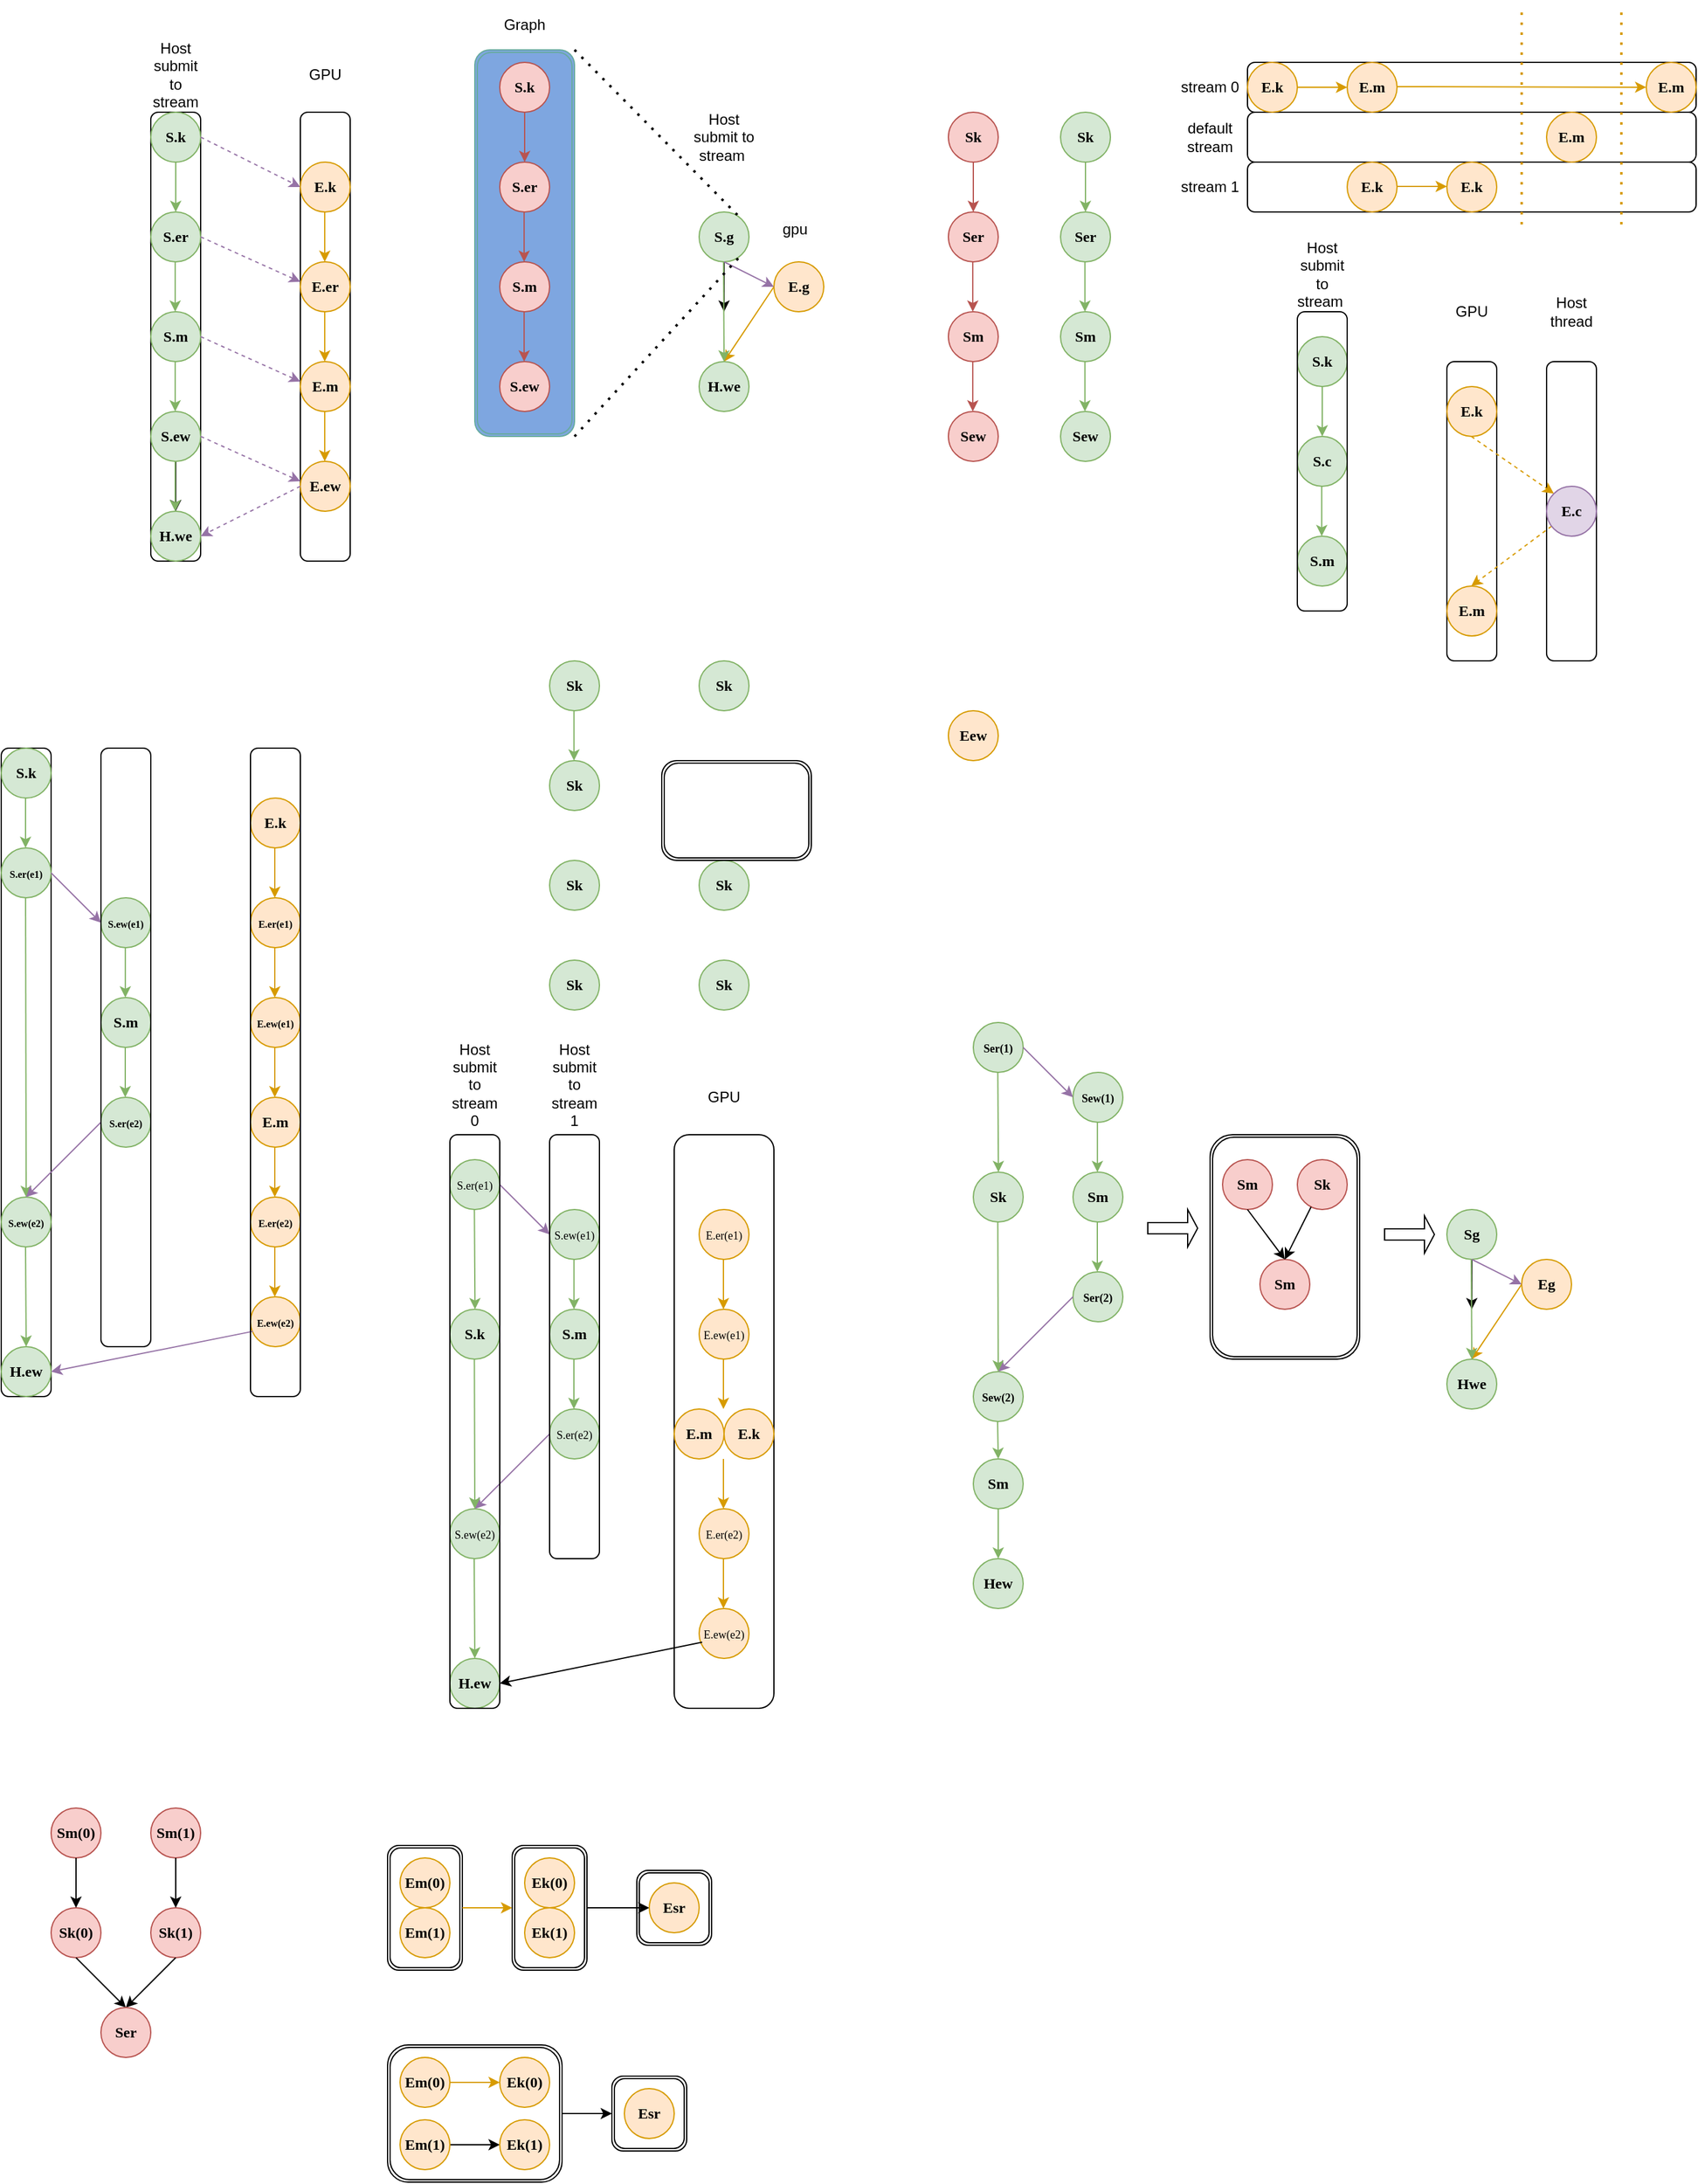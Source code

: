<mxfile version="22.1.0" type="github">
  <diagram name="Page-1" id="NO5K5PXYTfTmIQMCAPjk">
    <mxGraphModel dx="893" dy="493" grid="1" gridSize="10" guides="1" tooltips="1" connect="1" arrows="1" fold="1" page="1" pageScale="1" pageWidth="850" pageHeight="1100" math="0" shadow="0">
      <root>
        <mxCell id="0" />
        <mxCell id="1" parent="0" />
        <mxCell id="2fRqozNw_ZcRprp66oXF-56" value="" style="rounded=1;whiteSpace=wrap;html=1;fillColor=none;" parent="1" vertex="1">
          <mxGeometry x="1440" y="520" width="40" height="240" as="geometry" />
        </mxCell>
        <mxCell id="2fRqozNw_ZcRprp66oXF-54" value="" style="rounded=1;whiteSpace=wrap;html=1;fillColor=none;" parent="1" vertex="1">
          <mxGeometry x="1360" y="520" width="40" height="240" as="geometry" />
        </mxCell>
        <mxCell id="2fRqozNw_ZcRprp66oXF-24" value="" style="rounded=1;whiteSpace=wrap;html=1;fillColor=none;" parent="1" vertex="1">
          <mxGeometry x="1200" y="360" width="360" height="40" as="geometry" />
        </mxCell>
        <mxCell id="2fRqozNw_ZcRprp66oXF-25" value="" style="rounded=1;whiteSpace=wrap;html=1;fillColor=none;" parent="1" vertex="1">
          <mxGeometry x="1200" y="320" width="360" height="40" as="geometry" />
        </mxCell>
        <mxCell id="2fRqozNw_ZcRprp66oXF-23" value="" style="rounded=1;whiteSpace=wrap;html=1;fillColor=none;" parent="1" vertex="1">
          <mxGeometry x="1200" y="280" width="360" height="40" as="geometry" />
        </mxCell>
        <mxCell id="QOaWGJ4c1DC7MEd5MjP8-15" value="" style="rounded=1;whiteSpace=wrap;html=1;fillColor=none;" vertex="1" parent="1">
          <mxGeometry x="740" y="1140" width="80" height="460" as="geometry" />
        </mxCell>
        <mxCell id="QOaWGJ4c1DC7MEd5MjP8-2" value="" style="rounded=1;whiteSpace=wrap;html=1;fillColor=none;" vertex="1" parent="1">
          <mxGeometry x="440" y="320" width="40" height="360" as="geometry" />
        </mxCell>
        <mxCell id="QOaWGJ4c1DC7MEd5MjP8-1" value="" style="rounded=1;whiteSpace=wrap;html=1;fillColor=none;" vertex="1" parent="1">
          <mxGeometry x="320" y="320" width="40" height="360" as="geometry" />
        </mxCell>
        <mxCell id="hV4v1gUDY6LiHY17sFv3-108" value="" style="shape=ext;double=1;rounded=1;whiteSpace=wrap;html=1;fillColor=none;container=0;" parent="1" vertex="1">
          <mxGeometry x="690" y="1895" width="60" height="60" as="geometry" />
        </mxCell>
        <mxCell id="hV4v1gUDY6LiHY17sFv3-99" value="" style="edgeStyle=orthogonalEdgeStyle;rounded=0;orthogonalLoop=1;jettySize=auto;html=1;" parent="1" source="hV4v1gUDY6LiHY17sFv3-93" target="hV4v1gUDY6LiHY17sFv3-56" edge="1">
          <mxGeometry relative="1" as="geometry" />
        </mxCell>
        <mxCell id="hV4v1gUDY6LiHY17sFv3-93" value="" style="shape=ext;double=1;rounded=1;whiteSpace=wrap;html=1;fillColor=none;container=0;" parent="1" vertex="1">
          <mxGeometry x="610" y="1710" width="60" height="100" as="geometry" />
        </mxCell>
        <mxCell id="hV4v1gUDY6LiHY17sFv3-72" value="" style="shape=ext;double=1;rounded=1;whiteSpace=wrap;html=1;fillColor=none;container=0;" parent="1" vertex="1">
          <mxGeometry x="510" y="1710" width="60" height="100" as="geometry" />
        </mxCell>
        <mxCell id="hV4v1gUDY6LiHY17sFv3-40" value="" style="shape=ext;double=1;rounded=1;whiteSpace=wrap;html=1;fillColor=none;container=0;" parent="1" vertex="1">
          <mxGeometry x="1170" y="1140" width="120" height="180" as="geometry" />
        </mxCell>
        <mxCell id="29IbvjfPDuAIs4MbvkhC-1" value="S.k" style="ellipse;whiteSpace=wrap;html=1;aspect=fixed;fillColor=#d5e8d4;strokeColor=#82b366;fontStyle=1;fontFamily=Verdana;container=0;" parent="1" vertex="1">
          <mxGeometry x="320" y="320" width="40" height="40" as="geometry" />
        </mxCell>
        <mxCell id="29IbvjfPDuAIs4MbvkhC-48" value="" style="edgeStyle=orthogonalEdgeStyle;rounded=0;orthogonalLoop=1;jettySize=auto;html=1;" parent="1" source="29IbvjfPDuAIs4MbvkhC-5" target="29IbvjfPDuAIs4MbvkhC-9" edge="1">
          <mxGeometry relative="1" as="geometry" />
        </mxCell>
        <mxCell id="29IbvjfPDuAIs4MbvkhC-5" value="S.ew" style="ellipse;whiteSpace=wrap;html=1;aspect=fixed;fillColor=#d5e8d4;strokeColor=#82b366;fontStyle=1;fontFamily=Verdana;container=0;" parent="1" vertex="1">
          <mxGeometry x="320" y="560" width="40" height="40" as="geometry" />
        </mxCell>
        <mxCell id="29IbvjfPDuAIs4MbvkhC-6" value="S.m" style="ellipse;whiteSpace=wrap;html=1;aspect=fixed;fillColor=#d5e8d4;strokeColor=#82b366;fontStyle=1;fontFamily=Verdana;container=0;" parent="1" vertex="1">
          <mxGeometry x="320" y="480" width="40" height="40" as="geometry" />
        </mxCell>
        <mxCell id="29IbvjfPDuAIs4MbvkhC-7" value="S.er" style="ellipse;whiteSpace=wrap;html=1;aspect=fixed;fillColor=#d5e8d4;strokeColor=#82b366;fontStyle=1;fontFamily=Verdana;container=0;" parent="1" vertex="1">
          <mxGeometry x="320" y="400" width="40" height="40" as="geometry" />
        </mxCell>
        <mxCell id="29IbvjfPDuAIs4MbvkhC-8" value="E.k" style="ellipse;whiteSpace=wrap;html=1;aspect=fixed;fillColor=#ffe6cc;strokeColor=#d79b00;fontStyle=1;fontFamily=Verdana;container=0;" parent="1" vertex="1">
          <mxGeometry x="440" y="360" width="40" height="40" as="geometry" />
        </mxCell>
        <mxCell id="29IbvjfPDuAIs4MbvkhC-9" value="H.we" style="ellipse;whiteSpace=wrap;html=1;aspect=fixed;fillColor=#d5e8d4;strokeColor=#82b366;fontStyle=1;fontFamily=Verdana;container=0;" parent="1" vertex="1">
          <mxGeometry x="320" y="640" width="40" height="40" as="geometry" />
        </mxCell>
        <mxCell id="29IbvjfPDuAIs4MbvkhC-10" value="E.ew" style="ellipse;whiteSpace=wrap;html=1;aspect=fixed;fillColor=#ffe6cc;strokeColor=#d79b00;fontStyle=1;fontFamily=Verdana;container=0;" parent="1" vertex="1">
          <mxGeometry x="440" y="600" width="40" height="40" as="geometry" />
        </mxCell>
        <mxCell id="29IbvjfPDuAIs4MbvkhC-11" value="E.m" style="ellipse;whiteSpace=wrap;html=1;aspect=fixed;fillColor=#ffe6cc;strokeColor=#d79b00;fontStyle=1;fontFamily=Verdana;container=0;" parent="1" vertex="1">
          <mxGeometry x="440" y="520" width="40" height="40" as="geometry" />
        </mxCell>
        <mxCell id="29IbvjfPDuAIs4MbvkhC-12" value="E.er" style="ellipse;whiteSpace=wrap;html=1;aspect=fixed;fillColor=#ffe6cc;strokeColor=#d79b00;fontStyle=1;fontFamily=Verdana;container=0;" parent="1" vertex="1">
          <mxGeometry x="440" y="440" width="40" height="40" as="geometry" />
        </mxCell>
        <mxCell id="29IbvjfPDuAIs4MbvkhC-17" value="" style="endArrow=classic;html=1;rounded=0;exitX=0.5;exitY=1;exitDx=0;exitDy=0;entryX=0.5;entryY=0;entryDx=0;entryDy=0;fillColor=#d5e8d4;strokeColor=#82b366;fontStyle=1;fontFamily=Verdana;fontColor=#5C61FF;" parent="1" source="29IbvjfPDuAIs4MbvkhC-1" target="29IbvjfPDuAIs4MbvkhC-7" edge="1">
          <mxGeometry width="50" height="50" relative="1" as="geometry">
            <mxPoint x="240" y="640" as="sourcePoint" />
            <mxPoint x="290" y="590" as="targetPoint" />
          </mxGeometry>
        </mxCell>
        <mxCell id="29IbvjfPDuAIs4MbvkhC-18" value="" style="endArrow=classic;html=1;rounded=0;exitX=0.5;exitY=1;exitDx=0;exitDy=0;entryX=0.5;entryY=0;entryDx=0;entryDy=0;fillColor=#d5e8d4;strokeColor=#82b366;fontStyle=1;fontFamily=Verdana;fontColor=#5C61FF;" parent="1" edge="1">
          <mxGeometry width="50" height="50" relative="1" as="geometry">
            <mxPoint x="339.58" y="440" as="sourcePoint" />
            <mxPoint x="339.58" y="480" as="targetPoint" />
          </mxGeometry>
        </mxCell>
        <mxCell id="29IbvjfPDuAIs4MbvkhC-19" value="" style="endArrow=classic;html=1;rounded=0;exitX=0.5;exitY=1;exitDx=0;exitDy=0;entryX=0.5;entryY=0;entryDx=0;entryDy=0;fillColor=#d5e8d4;strokeColor=#82b366;fontStyle=1;fontFamily=Verdana;fontColor=#5C61FF;" parent="1" edge="1">
          <mxGeometry width="50" height="50" relative="1" as="geometry">
            <mxPoint x="339.58" y="520" as="sourcePoint" />
            <mxPoint x="339.58" y="560" as="targetPoint" />
          </mxGeometry>
        </mxCell>
        <mxCell id="29IbvjfPDuAIs4MbvkhC-20" value="" style="endArrow=classic;html=1;rounded=0;exitX=0.5;exitY=1;exitDx=0;exitDy=0;entryX=0.5;entryY=0;entryDx=0;entryDy=0;fillColor=#d5e8d4;strokeColor=#82b366;fontStyle=1;fontFamily=Verdana;fontColor=#5C61FF;" parent="1" edge="1">
          <mxGeometry width="50" height="50" relative="1" as="geometry">
            <mxPoint x="339.58" y="600" as="sourcePoint" />
            <mxPoint x="339.58" y="640" as="targetPoint" />
          </mxGeometry>
        </mxCell>
        <mxCell id="29IbvjfPDuAIs4MbvkhC-21" value="" style="endArrow=classic;html=1;rounded=0;exitX=0.5;exitY=1;exitDx=0;exitDy=0;entryX=0.5;entryY=0;entryDx=0;entryDy=0;fillColor=#ffe6cc;strokeColor=#d79b00;fontStyle=1;fontFamily=Verdana;fontColor=#5C61FF;" parent="1" edge="1">
          <mxGeometry width="50" height="50" relative="1" as="geometry">
            <mxPoint x="459.58" y="400" as="sourcePoint" />
            <mxPoint x="459.58" y="440" as="targetPoint" />
          </mxGeometry>
        </mxCell>
        <mxCell id="29IbvjfPDuAIs4MbvkhC-22" value="" style="endArrow=classic;html=1;rounded=0;exitX=0.5;exitY=1;exitDx=0;exitDy=0;entryX=0.5;entryY=0;entryDx=0;entryDy=0;fillColor=#ffe6cc;strokeColor=#d79b00;fontStyle=1;fontFamily=Verdana;fontColor=#5C61FF;" parent="1" edge="1">
          <mxGeometry width="50" height="50" relative="1" as="geometry">
            <mxPoint x="459.58" y="480" as="sourcePoint" />
            <mxPoint x="459.58" y="520" as="targetPoint" />
          </mxGeometry>
        </mxCell>
        <mxCell id="29IbvjfPDuAIs4MbvkhC-23" value="" style="endArrow=classic;html=1;rounded=0;exitX=0.5;exitY=1;exitDx=0;exitDy=0;entryX=0.5;entryY=0;entryDx=0;entryDy=0;fillColor=#ffe6cc;strokeColor=#d79b00;fontStyle=1;fontFamily=Verdana;fontColor=#5C61FF;" parent="1" edge="1">
          <mxGeometry width="50" height="50" relative="1" as="geometry">
            <mxPoint x="459.58" y="560" as="sourcePoint" />
            <mxPoint x="459.58" y="600" as="targetPoint" />
          </mxGeometry>
        </mxCell>
        <mxCell id="29IbvjfPDuAIs4MbvkhC-27" value="" style="endArrow=classic;html=1;rounded=0;exitX=1;exitY=0.5;exitDx=0;exitDy=0;entryX=0;entryY=0.5;entryDx=0;entryDy=0;fillColor=#e1d5e7;strokeColor=#9673A6;dashed=1;" parent="1" source="29IbvjfPDuAIs4MbvkhC-1" target="29IbvjfPDuAIs4MbvkhC-8" edge="1">
          <mxGeometry width="50" height="50" relative="1" as="geometry">
            <mxPoint x="240" y="640" as="sourcePoint" />
            <mxPoint x="290" y="590" as="targetPoint" />
          </mxGeometry>
        </mxCell>
        <mxCell id="29IbvjfPDuAIs4MbvkhC-28" value="" style="endArrow=classic;html=1;rounded=0;exitX=1;exitY=0.5;exitDx=0;exitDy=0;entryX=0;entryY=0.5;entryDx=0;entryDy=0;fillColor=#e1d5e7;strokeColor=#9673A6;dashed=1;" parent="1" source="29IbvjfPDuAIs4MbvkhC-7" edge="1">
          <mxGeometry width="50" height="50" relative="1" as="geometry">
            <mxPoint x="354" y="430" as="sourcePoint" />
            <mxPoint x="440" y="456" as="targetPoint" />
          </mxGeometry>
        </mxCell>
        <mxCell id="29IbvjfPDuAIs4MbvkhC-29" value="" style="endArrow=classic;html=1;rounded=0;exitX=1;exitY=0.5;exitDx=0;exitDy=0;entryX=0;entryY=0.5;entryDx=0;entryDy=0;fillColor=#e1d5e7;strokeColor=#9673A6;dashed=1;" parent="1" edge="1">
          <mxGeometry width="50" height="50" relative="1" as="geometry">
            <mxPoint x="360" y="500" as="sourcePoint" />
            <mxPoint x="440" y="536" as="targetPoint" />
          </mxGeometry>
        </mxCell>
        <mxCell id="29IbvjfPDuAIs4MbvkhC-30" value="" style="endArrow=classic;html=1;rounded=0;exitX=1;exitY=0.5;exitDx=0;exitDy=0;entryX=0;entryY=0.5;entryDx=0;entryDy=0;fillColor=#e1d5e7;strokeColor=#9673A6;dashed=1;" parent="1" edge="1">
          <mxGeometry width="50" height="50" relative="1" as="geometry">
            <mxPoint x="360" y="580" as="sourcePoint" />
            <mxPoint x="440" y="616" as="targetPoint" />
          </mxGeometry>
        </mxCell>
        <mxCell id="29IbvjfPDuAIs4MbvkhC-32" value="" style="endArrow=classic;html=1;rounded=0;exitX=0;exitY=0.5;exitDx=0;exitDy=0;entryX=1;entryY=0.5;entryDx=0;entryDy=0;fillColor=#e1d5e7;strokeColor=#9673A6;dashed=1;" parent="1" source="29IbvjfPDuAIs4MbvkhC-10" target="29IbvjfPDuAIs4MbvkhC-9" edge="1">
          <mxGeometry width="50" height="50" relative="1" as="geometry">
            <mxPoint x="370" y="590" as="sourcePoint" />
            <mxPoint x="450" y="626" as="targetPoint" />
          </mxGeometry>
        </mxCell>
        <mxCell id="29IbvjfPDuAIs4MbvkhC-74" value="Sk" style="ellipse;whiteSpace=wrap;html=1;aspect=fixed;fillColor=#d5e8d4;strokeColor=#82b366;fontStyle=1;fontFamily=Verdana;container=0;" parent="1" vertex="1">
          <mxGeometry x="640" y="760" width="40" height="40" as="geometry" />
        </mxCell>
        <mxCell id="29IbvjfPDuAIs4MbvkhC-75" value="Sk" style="ellipse;whiteSpace=wrap;html=1;aspect=fixed;fillColor=#d5e8d4;strokeColor=#82b366;fontStyle=1;fontFamily=Verdana;container=0;" parent="1" vertex="1">
          <mxGeometry x="640" y="840" width="40" height="40" as="geometry" />
        </mxCell>
        <mxCell id="29IbvjfPDuAIs4MbvkhC-76" value="" style="endArrow=classic;html=1;rounded=0;exitX=0.5;exitY=1;exitDx=0;exitDy=0;entryX=0.5;entryY=0;entryDx=0;entryDy=0;fillColor=#d5e8d4;strokeColor=#82b366;fontStyle=1;fontFamily=Verdana;fontColor=#5C61FF;" parent="1" edge="1">
          <mxGeometry width="50" height="50" relative="1" as="geometry">
            <mxPoint x="659.58" y="800" as="sourcePoint" />
            <mxPoint x="659.58" y="840" as="targetPoint" />
          </mxGeometry>
        </mxCell>
        <mxCell id="29IbvjfPDuAIs4MbvkhC-77" value="Sk" style="ellipse;whiteSpace=wrap;html=1;aspect=fixed;fillColor=#d5e8d4;strokeColor=#82b366;fontStyle=1;fontFamily=Verdana;container=0;" parent="1" vertex="1">
          <mxGeometry x="760" y="840" width="40" height="40" as="geometry" />
        </mxCell>
        <mxCell id="29IbvjfPDuAIs4MbvkhC-78" value="Sk" style="ellipse;whiteSpace=wrap;html=1;aspect=fixed;fillColor=#d5e8d4;strokeColor=#82b366;fontStyle=1;fontFamily=Verdana;container=0;" parent="1" vertex="1">
          <mxGeometry x="760" y="760" width="40" height="40" as="geometry" />
        </mxCell>
        <mxCell id="29IbvjfPDuAIs4MbvkhC-79" value="Sk" style="ellipse;whiteSpace=wrap;html=1;aspect=fixed;fillColor=#d5e8d4;strokeColor=#82b366;fontStyle=1;fontFamily=Verdana;container=0;" parent="1" vertex="1">
          <mxGeometry x="640" y="1000" width="40" height="40" as="geometry" />
        </mxCell>
        <mxCell id="29IbvjfPDuAIs4MbvkhC-80" value="Sk" style="ellipse;whiteSpace=wrap;html=1;aspect=fixed;fillColor=#d5e8d4;strokeColor=#82b366;fontStyle=1;fontFamily=Verdana;container=0;" parent="1" vertex="1">
          <mxGeometry x="640" y="920" width="40" height="40" as="geometry" />
        </mxCell>
        <mxCell id="29IbvjfPDuAIs4MbvkhC-81" value="Sk" style="ellipse;whiteSpace=wrap;html=1;aspect=fixed;fillColor=#d5e8d4;strokeColor=#82b366;fontStyle=1;fontFamily=Verdana;container=0;" parent="1" vertex="1">
          <mxGeometry x="760" y="1000" width="40" height="40" as="geometry" />
        </mxCell>
        <mxCell id="29IbvjfPDuAIs4MbvkhC-82" value="Sk" style="ellipse;whiteSpace=wrap;html=1;aspect=fixed;fillColor=#d5e8d4;strokeColor=#82b366;fontStyle=1;fontFamily=Verdana;container=0;" parent="1" vertex="1">
          <mxGeometry x="760" y="920" width="40" height="40" as="geometry" />
        </mxCell>
        <mxCell id="29IbvjfPDuAIs4MbvkhC-83" value="Eew" style="ellipse;whiteSpace=wrap;html=1;aspect=fixed;fillColor=#ffe6cc;strokeColor=#d79b00;fontStyle=1;fontFamily=Verdana;container=0;" parent="1" vertex="1">
          <mxGeometry x="960" y="800" width="40" height="40" as="geometry" />
        </mxCell>
        <mxCell id="ITOHbEJTV2kGXcFrUKWD-19" value="S.m" style="ellipse;whiteSpace=wrap;html=1;aspect=fixed;fillColor=#d5e8d4;strokeColor=#82b366;fontStyle=1;fontFamily=Verdana;container=0;" parent="1" vertex="1">
          <mxGeometry x="640" y="1280" width="40" height="40" as="geometry" />
        </mxCell>
        <mxCell id="ITOHbEJTV2kGXcFrUKWD-21" value="&lt;font style=&quot;font-weight: normal; font-size: 9px;&quot;&gt;S.ew(e1)&lt;/font&gt;" style="ellipse;whiteSpace=wrap;html=1;aspect=fixed;fillColor=#d5e8d4;strokeColor=#82b366;fontStyle=1;fontFamily=Verdana;container=0;" parent="1" vertex="1">
          <mxGeometry x="640" y="1200" width="40" height="40" as="geometry" />
        </mxCell>
        <mxCell id="ITOHbEJTV2kGXcFrUKWD-22" value="&lt;font style=&quot;font-weight: normal; font-size: 9px;&quot;&gt;S.ew(e2)&lt;/font&gt;" style="ellipse;whiteSpace=wrap;html=1;aspect=fixed;fillColor=#d5e8d4;strokeColor=#82b366;fontStyle=1;fontFamily=Verdana;container=0;" parent="1" vertex="1">
          <mxGeometry x="560" y="1440" width="40" height="40" as="geometry" />
        </mxCell>
        <mxCell id="ITOHbEJTV2kGXcFrUKWD-24" value="" style="endArrow=classic;html=1;rounded=0;exitX=0.5;exitY=1;exitDx=0;exitDy=0;entryX=0.5;entryY=0;entryDx=0;entryDy=0;fillColor=#d5e8d4;strokeColor=#82b366;fontStyle=1;fontFamily=Verdana;fontColor=#5C61FF;" parent="1" edge="1">
          <mxGeometry width="50" height="50" relative="1" as="geometry">
            <mxPoint x="659.58" y="1240" as="sourcePoint" />
            <mxPoint x="659.58" y="1280" as="targetPoint" />
          </mxGeometry>
        </mxCell>
        <mxCell id="ITOHbEJTV2kGXcFrUKWD-25" value="&lt;font style=&quot;font-size: 9px; font-weight: normal;&quot;&gt;E.ew(e2)&lt;/font&gt;" style="ellipse;whiteSpace=wrap;html=1;aspect=fixed;fillColor=#ffe6cc;strokeColor=#d79b00;fontStyle=1;fontFamily=Verdana;container=0;" parent="1" vertex="1">
          <mxGeometry x="760" y="1520" width="40" height="40" as="geometry" />
        </mxCell>
        <mxCell id="ITOHbEJTV2kGXcFrUKWD-26" value="&lt;font style=&quot;font-size: 9px; font-weight: normal;&quot;&gt;E.er(e2)&lt;/font&gt;" style="ellipse;whiteSpace=wrap;html=1;aspect=fixed;fillColor=#ffe6cc;strokeColor=#d79b00;fontStyle=1;fontFamily=Verdana;container=0;" parent="1" vertex="1">
          <mxGeometry x="760" y="1440" width="40" height="40" as="geometry" />
        </mxCell>
        <mxCell id="ITOHbEJTV2kGXcFrUKWD-27" value="E.m" style="ellipse;whiteSpace=wrap;html=1;aspect=fixed;fillColor=#ffe6cc;strokeColor=#d79b00;fontStyle=1;fontFamily=Verdana;container=0;" parent="1" vertex="1">
          <mxGeometry x="740" y="1360" width="40" height="40" as="geometry" />
        </mxCell>
        <mxCell id="ITOHbEJTV2kGXcFrUKWD-28" value="&lt;font style=&quot;font-size: 9px; font-weight: normal;&quot;&gt;E.ew(e1)&lt;/font&gt;" style="ellipse;whiteSpace=wrap;html=1;aspect=fixed;fillColor=#ffe6cc;strokeColor=#d79b00;fontStyle=1;fontFamily=Verdana;container=0;" parent="1" vertex="1">
          <mxGeometry x="760" y="1280" width="40" height="40" as="geometry" />
        </mxCell>
        <mxCell id="ITOHbEJTV2kGXcFrUKWD-29" value="&lt;font style=&quot;font-weight: normal; font-size: 9px;&quot;&gt;S.er(e1)&lt;/font&gt;" style="ellipse;whiteSpace=wrap;html=1;aspect=fixed;fillColor=#d5e8d4;strokeColor=#82b366;fontStyle=1;fontFamily=Verdana;container=0;" parent="1" vertex="1">
          <mxGeometry x="560" y="1160" width="40" height="40" as="geometry" />
        </mxCell>
        <mxCell id="ITOHbEJTV2kGXcFrUKWD-30" value="&lt;font style=&quot;font-weight: normal; font-size: 9px;&quot;&gt;S.er(e2)&lt;/font&gt;" style="ellipse;whiteSpace=wrap;html=1;aspect=fixed;fillColor=#d5e8d4;strokeColor=#82b366;fontStyle=1;fontFamily=Verdana;container=0;" parent="1" vertex="1">
          <mxGeometry x="640" y="1360" width="40" height="40" as="geometry" />
        </mxCell>
        <mxCell id="ITOHbEJTV2kGXcFrUKWD-32" value="" style="endArrow=classic;html=1;rounded=0;exitX=0.5;exitY=1;exitDx=0;exitDy=0;entryX=0.5;entryY=0;entryDx=0;entryDy=0;fillColor=#d5e8d4;strokeColor=#82b366;fontStyle=1;fontFamily=Verdana;fontColor=#5C61FF;" parent="1" edge="1">
          <mxGeometry width="50" height="50" relative="1" as="geometry">
            <mxPoint x="579.5" y="1480" as="sourcePoint" />
            <mxPoint x="580" y="1560" as="targetPoint" />
          </mxGeometry>
        </mxCell>
        <mxCell id="ITOHbEJTV2kGXcFrUKWD-33" value="" style="endArrow=classic;html=1;rounded=0;exitX=0.5;exitY=1;exitDx=0;exitDy=0;entryX=0.5;entryY=0;entryDx=0;entryDy=0;fillColor=#d5e8d4;strokeColor=#82b366;fontStyle=1;fontFamily=Verdana;fontColor=#5C61FF;" parent="1" edge="1">
          <mxGeometry width="50" height="50" relative="1" as="geometry">
            <mxPoint x="659.5" y="1320" as="sourcePoint" />
            <mxPoint x="659.5" y="1360" as="targetPoint" />
          </mxGeometry>
        </mxCell>
        <mxCell id="ITOHbEJTV2kGXcFrUKWD-34" value="&lt;font style=&quot;font-size: 9px; font-weight: normal;&quot;&gt;E.er(e1)&lt;/font&gt;" style="ellipse;whiteSpace=wrap;html=1;aspect=fixed;fillColor=#ffe6cc;strokeColor=#d79b00;fontStyle=1;fontFamily=Verdana;container=0;" parent="1" vertex="1">
          <mxGeometry x="760" y="1200" width="40" height="40" as="geometry" />
        </mxCell>
        <mxCell id="ITOHbEJTV2kGXcFrUKWD-36" value="" style="endArrow=classic;html=1;rounded=0;exitX=1;exitY=0.5;exitDx=0;exitDy=0;entryX=0;entryY=0.5;entryDx=0;entryDy=0;fillColor=#e1d5e7;strokeColor=#9673A6;" parent="1" target="ITOHbEJTV2kGXcFrUKWD-21" edge="1">
          <mxGeometry width="50" height="50" relative="1" as="geometry">
            <mxPoint x="600" y="1180" as="sourcePoint" />
            <mxPoint x="680" y="1216" as="targetPoint" />
          </mxGeometry>
        </mxCell>
        <mxCell id="ITOHbEJTV2kGXcFrUKWD-37" value="" style="endArrow=classic;html=1;rounded=0;exitX=0;exitY=0.5;exitDx=0;exitDy=0;entryX=0.5;entryY=0;entryDx=0;entryDy=0;fillColor=#e1d5e7;strokeColor=#9673A6;" parent="1" source="ITOHbEJTV2kGXcFrUKWD-30" target="ITOHbEJTV2kGXcFrUKWD-22" edge="1">
          <mxGeometry width="50" height="50" relative="1" as="geometry">
            <mxPoint x="640" y="1400" as="sourcePoint" />
            <mxPoint x="680" y="1440" as="targetPoint" />
          </mxGeometry>
        </mxCell>
        <mxCell id="ITOHbEJTV2kGXcFrUKWD-39" value="" style="endArrow=classic;html=1;rounded=0;exitX=0.5;exitY=1;exitDx=0;exitDy=0;entryX=0.5;entryY=0;entryDx=0;entryDy=0;fillColor=#ffe6cc;strokeColor=#d79b00;fontStyle=1;fontFamily=Verdana;fontColor=#5C61FF;" parent="1" edge="1">
          <mxGeometry width="50" height="50" relative="1" as="geometry">
            <mxPoint x="779.5" y="1240" as="sourcePoint" />
            <mxPoint x="779.5" y="1280" as="targetPoint" />
          </mxGeometry>
        </mxCell>
        <mxCell id="ITOHbEJTV2kGXcFrUKWD-40" value="" style="endArrow=classic;html=1;rounded=0;exitX=0.5;exitY=1;exitDx=0;exitDy=0;entryX=0.5;entryY=0;entryDx=0;entryDy=0;fillColor=#ffe6cc;strokeColor=#d79b00;fontStyle=1;fontFamily=Verdana;fontColor=#5C61FF;" parent="1" edge="1">
          <mxGeometry width="50" height="50" relative="1" as="geometry">
            <mxPoint x="779.5" y="1320" as="sourcePoint" />
            <mxPoint x="779.5" y="1360" as="targetPoint" />
          </mxGeometry>
        </mxCell>
        <mxCell id="ITOHbEJTV2kGXcFrUKWD-41" value="" style="endArrow=classic;html=1;rounded=0;exitX=0.5;exitY=1;exitDx=0;exitDy=0;entryX=0.5;entryY=0;entryDx=0;entryDy=0;fillColor=#ffe6cc;strokeColor=#d79b00;fontStyle=1;fontFamily=Verdana;fontColor=#5C61FF;" parent="1" edge="1">
          <mxGeometry width="50" height="50" relative="1" as="geometry">
            <mxPoint x="779.5" y="1400" as="sourcePoint" />
            <mxPoint x="779.5" y="1440" as="targetPoint" />
          </mxGeometry>
        </mxCell>
        <mxCell id="ITOHbEJTV2kGXcFrUKWD-42" value="" style="endArrow=classic;html=1;rounded=0;exitX=0.5;exitY=1;exitDx=0;exitDy=0;entryX=0.5;entryY=0;entryDx=0;entryDy=0;fillColor=#ffe6cc;strokeColor=#d79b00;fontStyle=1;fontFamily=Verdana;fontColor=#5C61FF;" parent="1" edge="1">
          <mxGeometry width="50" height="50" relative="1" as="geometry">
            <mxPoint x="779.5" y="1480" as="sourcePoint" />
            <mxPoint x="779.5" y="1520" as="targetPoint" />
          </mxGeometry>
        </mxCell>
        <mxCell id="ITOHbEJTV2kGXcFrUKWD-43" value="S.k" style="ellipse;whiteSpace=wrap;html=1;aspect=fixed;fillColor=#d5e8d4;strokeColor=#82b366;fontStyle=1;fontFamily=Verdana;container=0;" parent="1" vertex="1">
          <mxGeometry x="560" y="1280" width="40" height="40" as="geometry" />
        </mxCell>
        <mxCell id="ITOHbEJTV2kGXcFrUKWD-44" value="" style="endArrow=classic;html=1;rounded=0;exitX=0.5;exitY=1;exitDx=0;exitDy=0;entryX=0.5;entryY=0;entryDx=0;entryDy=0;fillColor=#d5e8d4;strokeColor=#82b366;fontStyle=1;fontFamily=Verdana;fontColor=#5C61FF;" parent="1" edge="1">
          <mxGeometry width="50" height="50" relative="1" as="geometry">
            <mxPoint x="579.66" y="1200" as="sourcePoint" />
            <mxPoint x="580.16" y="1280" as="targetPoint" />
          </mxGeometry>
        </mxCell>
        <mxCell id="ITOHbEJTV2kGXcFrUKWD-45" value="" style="endArrow=classic;html=1;rounded=0;exitX=0.5;exitY=1;exitDx=0;exitDy=0;fillColor=#d5e8d4;strokeColor=#82b366;fontStyle=1;fontFamily=Verdana;fontColor=#5C61FF;" parent="1" target="ITOHbEJTV2kGXcFrUKWD-22" edge="1">
          <mxGeometry width="50" height="50" relative="1" as="geometry">
            <mxPoint x="579.66" y="1320" as="sourcePoint" />
            <mxPoint x="580.16" y="1400" as="targetPoint" />
          </mxGeometry>
        </mxCell>
        <mxCell id="ITOHbEJTV2kGXcFrUKWD-46" value="E.k" style="ellipse;whiteSpace=wrap;html=1;aspect=fixed;fillColor=#ffe6cc;strokeColor=#d79b00;fontStyle=1;fontFamily=Verdana;container=0;" parent="1" vertex="1">
          <mxGeometry x="780" y="1360" width="40" height="40" as="geometry" />
        </mxCell>
        <mxCell id="ITOHbEJTV2kGXcFrUKWD-47" value="H.ew" style="ellipse;whiteSpace=wrap;html=1;aspect=fixed;fillColor=#d5e8d4;strokeColor=#82b366;fontStyle=1;fontFamily=Verdana;container=0;" parent="1" vertex="1">
          <mxGeometry x="560" y="1560" width="40" height="40" as="geometry" />
        </mxCell>
        <mxCell id="ITOHbEJTV2kGXcFrUKWD-56" value="E.g" style="ellipse;whiteSpace=wrap;html=1;aspect=fixed;fillColor=#ffe6cc;strokeColor=#d79b00;fontStyle=1;fontFamily=Verdana;container=0;" parent="1" vertex="1">
          <mxGeometry x="820" y="440" width="40" height="40" as="geometry" />
        </mxCell>
        <mxCell id="ITOHbEJTV2kGXcFrUKWD-64" value="" style="endArrow=classic;html=1;rounded=0;exitX=0;exitY=0.5;exitDx=0;exitDy=0;entryX=0.5;entryY=0;entryDx=0;entryDy=0;fillColor=#ffe6cc;strokeColor=#d79b00;fontStyle=1;fontFamily=Verdana;fontColor=#5C61FF;" parent="1" source="ITOHbEJTV2kGXcFrUKWD-56" target="ITOHbEJTV2kGXcFrUKWD-97" edge="1">
          <mxGeometry width="50" height="50" relative="1" as="geometry">
            <mxPoint x="859.66" y="480" as="sourcePoint" />
            <mxPoint x="859.66" y="520" as="targetPoint" />
          </mxGeometry>
        </mxCell>
        <mxCell id="ITOHbEJTV2kGXcFrUKWD-93" value="" style="edgeStyle=orthogonalEdgeStyle;rounded=0;orthogonalLoop=1;jettySize=auto;html=1;" parent="1" source="ITOHbEJTV2kGXcFrUKWD-94" edge="1">
          <mxGeometry relative="1" as="geometry">
            <mxPoint x="780.0" y="480" as="targetPoint" />
          </mxGeometry>
        </mxCell>
        <mxCell id="ITOHbEJTV2kGXcFrUKWD-94" value="S.g" style="ellipse;whiteSpace=wrap;html=1;aspect=fixed;fillColor=#d5e8d4;strokeColor=#82b366;fontStyle=1;fontFamily=Verdana;container=0;" parent="1" vertex="1">
          <mxGeometry x="760" y="400" width="40" height="40" as="geometry" />
        </mxCell>
        <mxCell id="ITOHbEJTV2kGXcFrUKWD-97" value="H.we" style="ellipse;whiteSpace=wrap;html=1;aspect=fixed;fillColor=#d5e8d4;strokeColor=#82b366;fontStyle=1;fontFamily=Verdana;container=0;" parent="1" vertex="1">
          <mxGeometry x="760" y="520" width="40" height="40" as="geometry" />
        </mxCell>
        <mxCell id="ITOHbEJTV2kGXcFrUKWD-101" value="" style="endArrow=classic;html=1;rounded=0;exitX=0.5;exitY=1;exitDx=0;exitDy=0;entryX=0.5;entryY=0;entryDx=0;entryDy=0;fillColor=#d5e8d4;strokeColor=#82b366;fontStyle=1;fontFamily=Verdana;fontColor=#5C61FF;" parent="1" target="ITOHbEJTV2kGXcFrUKWD-97" edge="1">
          <mxGeometry width="50" height="50" relative="1" as="geometry">
            <mxPoint x="779.58" y="440" as="sourcePoint" />
            <mxPoint x="779.58" y="480" as="targetPoint" />
          </mxGeometry>
        </mxCell>
        <mxCell id="ITOHbEJTV2kGXcFrUKWD-103" value="" style="endArrow=classic;html=1;rounded=0;entryX=0;entryY=0.5;entryDx=0;entryDy=0;fillColor=#e1d5e7;strokeColor=#9673A6;" parent="1" target="ITOHbEJTV2kGXcFrUKWD-56" edge="1">
          <mxGeometry width="50" height="50" relative="1" as="geometry">
            <mxPoint x="780" y="440" as="sourcePoint" />
            <mxPoint x="880" y="460" as="targetPoint" />
          </mxGeometry>
        </mxCell>
        <mxCell id="ITOHbEJTV2kGXcFrUKWD-104" value="Sk" style="ellipse;whiteSpace=wrap;html=1;aspect=fixed;fillColor=#f8cecc;strokeColor=#b85450;fontStyle=1;fontFamily=Verdana;container=0;" parent="1" vertex="1">
          <mxGeometry x="960" y="320" width="40" height="40" as="geometry" />
        </mxCell>
        <mxCell id="ITOHbEJTV2kGXcFrUKWD-106" value="Sew" style="ellipse;whiteSpace=wrap;html=1;aspect=fixed;fillColor=#f8cecc;strokeColor=#b85450;fontStyle=1;fontFamily=Verdana;container=0;" parent="1" vertex="1">
          <mxGeometry x="960" y="560" width="40" height="40" as="geometry" />
        </mxCell>
        <mxCell id="ITOHbEJTV2kGXcFrUKWD-107" value="Sm" style="ellipse;whiteSpace=wrap;html=1;aspect=fixed;fillColor=#f8cecc;strokeColor=#b85450;fontStyle=1;fontFamily=Verdana;container=0;" parent="1" vertex="1">
          <mxGeometry x="960" y="480" width="40" height="40" as="geometry" />
        </mxCell>
        <mxCell id="ITOHbEJTV2kGXcFrUKWD-108" value="Ser" style="ellipse;whiteSpace=wrap;html=1;aspect=fixed;fillColor=#f8cecc;strokeColor=#b85450;fontStyle=1;fontFamily=Verdana;container=0;" parent="1" vertex="1">
          <mxGeometry x="960" y="400" width="40" height="40" as="geometry" />
        </mxCell>
        <mxCell id="ITOHbEJTV2kGXcFrUKWD-110" value="" style="endArrow=classic;html=1;rounded=0;exitX=0.5;exitY=1;exitDx=0;exitDy=0;entryX=0.5;entryY=0;entryDx=0;entryDy=0;fillColor=#f8cecc;strokeColor=#b85450;fontStyle=1;fontFamily=Verdana;fontColor=#5C61FF;" parent="1" source="ITOHbEJTV2kGXcFrUKWD-104" target="ITOHbEJTV2kGXcFrUKWD-108" edge="1">
          <mxGeometry width="50" height="50" relative="1" as="geometry">
            <mxPoint x="880" y="640" as="sourcePoint" />
            <mxPoint x="930" y="590" as="targetPoint" />
          </mxGeometry>
        </mxCell>
        <mxCell id="ITOHbEJTV2kGXcFrUKWD-111" value="" style="endArrow=classic;html=1;rounded=0;exitX=0.5;exitY=1;exitDx=0;exitDy=0;entryX=0.5;entryY=0;entryDx=0;entryDy=0;fillColor=#f8cecc;strokeColor=#b85450;fontStyle=1;fontFamily=Verdana;fontColor=#5C61FF;" parent="1" edge="1">
          <mxGeometry width="50" height="50" relative="1" as="geometry">
            <mxPoint x="979.58" y="440" as="sourcePoint" />
            <mxPoint x="979.58" y="480" as="targetPoint" />
          </mxGeometry>
        </mxCell>
        <mxCell id="ITOHbEJTV2kGXcFrUKWD-112" value="" style="endArrow=classic;html=1;rounded=0;exitX=0.5;exitY=1;exitDx=0;exitDy=0;entryX=0.5;entryY=0;entryDx=0;entryDy=0;fillColor=#f8cecc;strokeColor=#b85450;fontStyle=1;fontFamily=Verdana;fontColor=#5C61FF;" parent="1" edge="1">
          <mxGeometry width="50" height="50" relative="1" as="geometry">
            <mxPoint x="979.58" y="520" as="sourcePoint" />
            <mxPoint x="979.58" y="560" as="targetPoint" />
          </mxGeometry>
        </mxCell>
        <mxCell id="ITOHbEJTV2kGXcFrUKWD-114" value="Sk" style="ellipse;whiteSpace=wrap;html=1;aspect=fixed;fillColor=#d5e8d4;strokeColor=#82b366;fontStyle=1;fontFamily=Verdana;container=0;" parent="1" vertex="1">
          <mxGeometry x="1050" y="320" width="40" height="40" as="geometry" />
        </mxCell>
        <mxCell id="ITOHbEJTV2kGXcFrUKWD-116" value="Sew" style="ellipse;whiteSpace=wrap;html=1;aspect=fixed;fillColor=#d5e8d4;strokeColor=#82b366;fontStyle=1;fontFamily=Verdana;container=0;" parent="1" vertex="1">
          <mxGeometry x="1050" y="560" width="40" height="40" as="geometry" />
        </mxCell>
        <mxCell id="ITOHbEJTV2kGXcFrUKWD-117" value="Sm" style="ellipse;whiteSpace=wrap;html=1;aspect=fixed;fillColor=#d5e8d4;strokeColor=#82b366;fontStyle=1;fontFamily=Verdana;container=0;" parent="1" vertex="1">
          <mxGeometry x="1050" y="480" width="40" height="40" as="geometry" />
        </mxCell>
        <mxCell id="ITOHbEJTV2kGXcFrUKWD-118" value="Ser" style="ellipse;whiteSpace=wrap;html=1;aspect=fixed;fillColor=#d5e8d4;strokeColor=#82b366;fontStyle=1;fontFamily=Verdana;container=0;" parent="1" vertex="1">
          <mxGeometry x="1050" y="400" width="40" height="40" as="geometry" />
        </mxCell>
        <mxCell id="ITOHbEJTV2kGXcFrUKWD-120" value="" style="endArrow=classic;html=1;rounded=0;exitX=0.5;exitY=1;exitDx=0;exitDy=0;entryX=0.5;entryY=0;entryDx=0;entryDy=0;fillColor=#d5e8d4;strokeColor=#82b366;fontStyle=1;fontFamily=Verdana;fontColor=#5C61FF;" parent="1" source="ITOHbEJTV2kGXcFrUKWD-114" target="ITOHbEJTV2kGXcFrUKWD-118" edge="1">
          <mxGeometry width="50" height="50" relative="1" as="geometry">
            <mxPoint x="970" y="640" as="sourcePoint" />
            <mxPoint x="1020" y="590" as="targetPoint" />
          </mxGeometry>
        </mxCell>
        <mxCell id="ITOHbEJTV2kGXcFrUKWD-121" value="" style="endArrow=classic;html=1;rounded=0;exitX=0.5;exitY=1;exitDx=0;exitDy=0;entryX=0.5;entryY=0;entryDx=0;entryDy=0;fillColor=#d5e8d4;strokeColor=#82b366;fontStyle=1;fontFamily=Verdana;fontColor=#5C61FF;" parent="1" edge="1">
          <mxGeometry width="50" height="50" relative="1" as="geometry">
            <mxPoint x="1069.58" y="440" as="sourcePoint" />
            <mxPoint x="1069.58" y="480" as="targetPoint" />
          </mxGeometry>
        </mxCell>
        <mxCell id="ITOHbEJTV2kGXcFrUKWD-122" value="" style="endArrow=classic;html=1;rounded=0;exitX=0.5;exitY=1;exitDx=0;exitDy=0;entryX=0.5;entryY=0;entryDx=0;entryDy=0;fillColor=#d5e8d4;strokeColor=#82b366;fontStyle=1;fontFamily=Verdana;fontColor=#5C61FF;" parent="1" edge="1">
          <mxGeometry width="50" height="50" relative="1" as="geometry">
            <mxPoint x="1069.58" y="520" as="sourcePoint" />
            <mxPoint x="1069.58" y="560" as="targetPoint" />
          </mxGeometry>
        </mxCell>
        <mxCell id="hV4v1gUDY6LiHY17sFv3-4" value="" style="shape=ext;double=1;rounded=1;whiteSpace=wrap;html=1;fillColor=#7EA6E0;strokeColor=#67AB9F;container=0;" parent="1" vertex="1">
          <mxGeometry x="580" y="270" width="80" height="310" as="geometry" />
        </mxCell>
        <mxCell id="ITOHbEJTV2kGXcFrUKWD-48" value="S.k" style="ellipse;whiteSpace=wrap;html=1;aspect=fixed;fillColor=#f8cecc;strokeColor=#b85450;fontStyle=1;fontFamily=Verdana;container=0;" parent="1" vertex="1">
          <mxGeometry x="600" y="280" width="40" height="40" as="geometry" />
        </mxCell>
        <mxCell id="ITOHbEJTV2kGXcFrUKWD-50" value="S.ew" style="ellipse;whiteSpace=wrap;html=1;aspect=fixed;fillColor=#f8cecc;strokeColor=#b85450;fontStyle=1;fontFamily=Verdana;container=0;" parent="1" vertex="1">
          <mxGeometry x="600" y="520" width="40" height="40" as="geometry" />
        </mxCell>
        <mxCell id="ITOHbEJTV2kGXcFrUKWD-51" value="S.m" style="ellipse;whiteSpace=wrap;html=1;aspect=fixed;fillColor=#f8cecc;strokeColor=#b85450;fontStyle=1;fontFamily=Verdana;container=0;" parent="1" vertex="1">
          <mxGeometry x="600" y="440" width="40" height="40" as="geometry" />
        </mxCell>
        <mxCell id="ITOHbEJTV2kGXcFrUKWD-52" value="S.er" style="ellipse;whiteSpace=wrap;html=1;aspect=fixed;fillColor=#f8cecc;strokeColor=#b85450;fontStyle=1;fontFamily=Verdana;container=0;" parent="1" vertex="1">
          <mxGeometry x="600" y="360" width="40" height="40" as="geometry" />
        </mxCell>
        <mxCell id="ITOHbEJTV2kGXcFrUKWD-58" value="" style="endArrow=classic;html=1;rounded=0;exitX=0.5;exitY=1;exitDx=0;exitDy=0;entryX=0.5;entryY=0;entryDx=0;entryDy=0;fillColor=#f8cecc;strokeColor=#b85450;fontStyle=1;fontFamily=Verdana;fontColor=#5C61FF;" parent="1" source="ITOHbEJTV2kGXcFrUKWD-48" target="ITOHbEJTV2kGXcFrUKWD-52" edge="1">
          <mxGeometry width="50" height="50" relative="1" as="geometry">
            <mxPoint x="520" y="600" as="sourcePoint" />
            <mxPoint x="570" y="550" as="targetPoint" />
          </mxGeometry>
        </mxCell>
        <mxCell id="ITOHbEJTV2kGXcFrUKWD-59" value="" style="endArrow=classic;html=1;rounded=0;exitX=0.5;exitY=1;exitDx=0;exitDy=0;entryX=0.5;entryY=0;entryDx=0;entryDy=0;fillColor=#f8cecc;strokeColor=#b85450;fontStyle=1;fontFamily=Verdana;fontColor=#5C61FF;" parent="1" edge="1">
          <mxGeometry width="50" height="50" relative="1" as="geometry">
            <mxPoint x="619.58" y="400" as="sourcePoint" />
            <mxPoint x="619.58" y="440" as="targetPoint" />
          </mxGeometry>
        </mxCell>
        <mxCell id="ITOHbEJTV2kGXcFrUKWD-60" value="" style="endArrow=classic;html=1;rounded=0;exitX=0.5;exitY=1;exitDx=0;exitDy=0;entryX=0.5;entryY=0;entryDx=0;entryDy=0;fillColor=#f8cecc;strokeColor=#b85450;fontStyle=1;fontFamily=Verdana;fontColor=#5C61FF;" parent="1" edge="1">
          <mxGeometry width="50" height="50" relative="1" as="geometry">
            <mxPoint x="619.58" y="480" as="sourcePoint" />
            <mxPoint x="619.58" y="520" as="targetPoint" />
          </mxGeometry>
        </mxCell>
        <mxCell id="hV4v1gUDY6LiHY17sFv3-6" value="" style="endArrow=none;dashed=1;html=1;dashPattern=1 3;strokeWidth=2;rounded=0;entryX=1;entryY=1;entryDx=0;entryDy=0;exitX=1;exitY=1;exitDx=0;exitDy=0;" parent="1" source="hV4v1gUDY6LiHY17sFv3-4" target="ITOHbEJTV2kGXcFrUKWD-94" edge="1">
          <mxGeometry width="50" height="50" relative="1" as="geometry">
            <mxPoint x="770" y="570" as="sourcePoint" />
            <mxPoint x="820" y="520" as="targetPoint" />
          </mxGeometry>
        </mxCell>
        <mxCell id="hV4v1gUDY6LiHY17sFv3-7" value="" style="endArrow=none;dashed=1;html=1;dashPattern=1 3;strokeWidth=2;rounded=0;exitX=1;exitY=0;exitDx=0;exitDy=0;entryX=1;entryY=0;entryDx=0;entryDy=0;" parent="1" source="hV4v1gUDY6LiHY17sFv3-4" target="ITOHbEJTV2kGXcFrUKWD-94" edge="1">
          <mxGeometry width="50" height="50" relative="1" as="geometry">
            <mxPoint x="770" y="570" as="sourcePoint" />
            <mxPoint x="820" y="520" as="targetPoint" />
          </mxGeometry>
        </mxCell>
        <mxCell id="hV4v1gUDY6LiHY17sFv3-8" value="Sm" style="ellipse;whiteSpace=wrap;html=1;aspect=fixed;fillColor=#d5e8d4;strokeColor=#82b366;fontStyle=1;fontFamily=Verdana;container=0;" parent="1" vertex="1">
          <mxGeometry x="1060" y="1170" width="40" height="40" as="geometry" />
        </mxCell>
        <mxCell id="hV4v1gUDY6LiHY17sFv3-9" value="&lt;font style=&quot;font-size: 9px;&quot;&gt;Sew(1)&lt;/font&gt;" style="ellipse;whiteSpace=wrap;html=1;aspect=fixed;fillColor=#d5e8d4;strokeColor=#82b366;fontStyle=1;fontFamily=Verdana;container=0;" parent="1" vertex="1">
          <mxGeometry x="1060" y="1090" width="40" height="40" as="geometry" />
        </mxCell>
        <mxCell id="hV4v1gUDY6LiHY17sFv3-10" value="&lt;font style=&quot;font-size: 9px;&quot;&gt;Sew(2)&lt;/font&gt;" style="ellipse;whiteSpace=wrap;html=1;aspect=fixed;fillColor=#d5e8d4;strokeColor=#82b366;fontStyle=1;fontFamily=Verdana;container=0;" parent="1" vertex="1">
          <mxGeometry x="980" y="1330" width="40" height="40" as="geometry" />
        </mxCell>
        <mxCell id="hV4v1gUDY6LiHY17sFv3-11" value="" style="endArrow=classic;html=1;rounded=0;exitX=0.5;exitY=1;exitDx=0;exitDy=0;entryX=0.5;entryY=0;entryDx=0;entryDy=0;fillColor=#d5e8d4;strokeColor=#82b366;fontStyle=1;fontFamily=Verdana;fontColor=#5C61FF;" parent="1" edge="1">
          <mxGeometry width="50" height="50" relative="1" as="geometry">
            <mxPoint x="1079.58" y="1130" as="sourcePoint" />
            <mxPoint x="1079.58" y="1170" as="targetPoint" />
          </mxGeometry>
        </mxCell>
        <mxCell id="hV4v1gUDY6LiHY17sFv3-16" value="&lt;font style=&quot;font-size: 9px;&quot;&gt;Ser(1)&lt;/font&gt;" style="ellipse;whiteSpace=wrap;html=1;aspect=fixed;fillColor=#d5e8d4;strokeColor=#82b366;fontStyle=1;fontFamily=Verdana;container=0;" parent="1" vertex="1">
          <mxGeometry x="980" y="1050" width="40" height="40" as="geometry" />
        </mxCell>
        <mxCell id="hV4v1gUDY6LiHY17sFv3-17" value="&lt;font style=&quot;font-size: 9px;&quot;&gt;Ser(2)&lt;/font&gt;" style="ellipse;whiteSpace=wrap;html=1;aspect=fixed;fillColor=#d5e8d4;strokeColor=#82b366;fontStyle=1;fontFamily=Verdana;container=0;" parent="1" vertex="1">
          <mxGeometry x="1060" y="1250" width="40" height="40" as="geometry" />
        </mxCell>
        <mxCell id="hV4v1gUDY6LiHY17sFv3-18" value="" style="endArrow=classic;html=1;rounded=0;exitX=0.5;exitY=1;exitDx=0;exitDy=0;fillColor=#d5e8d4;strokeColor=#82b366;fontStyle=1;fontFamily=Verdana;fontColor=#5C61FF;" parent="1" edge="1">
          <mxGeometry width="50" height="50" relative="1" as="geometry">
            <mxPoint x="999.5" y="1370" as="sourcePoint" />
            <mxPoint x="1000" y="1400" as="targetPoint" />
          </mxGeometry>
        </mxCell>
        <mxCell id="hV4v1gUDY6LiHY17sFv3-19" value="" style="endArrow=classic;html=1;rounded=0;exitX=0.5;exitY=1;exitDx=0;exitDy=0;entryX=0.5;entryY=0;entryDx=0;entryDy=0;fillColor=#d5e8d4;strokeColor=#82b366;fontStyle=1;fontFamily=Verdana;fontColor=#5C61FF;" parent="1" edge="1">
          <mxGeometry width="50" height="50" relative="1" as="geometry">
            <mxPoint x="1079.5" y="1210" as="sourcePoint" />
            <mxPoint x="1079.5" y="1250" as="targetPoint" />
          </mxGeometry>
        </mxCell>
        <mxCell id="hV4v1gUDY6LiHY17sFv3-21" value="" style="endArrow=classic;html=1;rounded=0;exitX=1;exitY=0.5;exitDx=0;exitDy=0;entryX=0;entryY=0.5;entryDx=0;entryDy=0;fillColor=#e1d5e7;strokeColor=#9673A6;" parent="1" target="hV4v1gUDY6LiHY17sFv3-9" edge="1">
          <mxGeometry width="50" height="50" relative="1" as="geometry">
            <mxPoint x="1020" y="1070" as="sourcePoint" />
            <mxPoint x="1100" y="1106" as="targetPoint" />
          </mxGeometry>
        </mxCell>
        <mxCell id="hV4v1gUDY6LiHY17sFv3-22" value="" style="endArrow=classic;html=1;rounded=0;exitX=0;exitY=0.5;exitDx=0;exitDy=0;entryX=0.5;entryY=0;entryDx=0;entryDy=0;fillColor=#e1d5e7;strokeColor=#9673A6;" parent="1" source="hV4v1gUDY6LiHY17sFv3-17" target="hV4v1gUDY6LiHY17sFv3-10" edge="1">
          <mxGeometry width="50" height="50" relative="1" as="geometry">
            <mxPoint x="1060" y="1290" as="sourcePoint" />
            <mxPoint x="1100" y="1330" as="targetPoint" />
          </mxGeometry>
        </mxCell>
        <mxCell id="hV4v1gUDY6LiHY17sFv3-27" value="Sk" style="ellipse;whiteSpace=wrap;html=1;aspect=fixed;fillColor=#d5e8d4;strokeColor=#82b366;fontStyle=1;fontFamily=Verdana;container=0;" parent="1" vertex="1">
          <mxGeometry x="980" y="1170" width="40" height="40" as="geometry" />
        </mxCell>
        <mxCell id="hV4v1gUDY6LiHY17sFv3-28" value="" style="endArrow=classic;html=1;rounded=0;exitX=0.5;exitY=1;exitDx=0;exitDy=0;entryX=0.5;entryY=0;entryDx=0;entryDy=0;fillColor=#d5e8d4;strokeColor=#82b366;fontStyle=1;fontFamily=Verdana;fontColor=#5C61FF;" parent="1" edge="1">
          <mxGeometry width="50" height="50" relative="1" as="geometry">
            <mxPoint x="999.66" y="1090" as="sourcePoint" />
            <mxPoint x="1000.16" y="1170" as="targetPoint" />
          </mxGeometry>
        </mxCell>
        <mxCell id="hV4v1gUDY6LiHY17sFv3-29" value="" style="endArrow=classic;html=1;rounded=0;exitX=0.5;exitY=1;exitDx=0;exitDy=0;fillColor=#d5e8d4;strokeColor=#82b366;fontStyle=1;fontFamily=Verdana;fontColor=#5C61FF;" parent="1" target="hV4v1gUDY6LiHY17sFv3-10" edge="1">
          <mxGeometry width="50" height="50" relative="1" as="geometry">
            <mxPoint x="999.66" y="1210" as="sourcePoint" />
            <mxPoint x="1000.16" y="1290" as="targetPoint" />
          </mxGeometry>
        </mxCell>
        <mxCell id="hV4v1gUDY6LiHY17sFv3-31" value="Hew" style="ellipse;whiteSpace=wrap;html=1;aspect=fixed;fillColor=#d5e8d4;strokeColor=#82b366;fontStyle=1;fontFamily=Verdana;container=0;" parent="1" vertex="1">
          <mxGeometry x="980" y="1480" width="40" height="40" as="geometry" />
        </mxCell>
        <mxCell id="hV4v1gUDY6LiHY17sFv3-32" value="Sk" style="ellipse;whiteSpace=wrap;html=1;aspect=fixed;fillColor=#f8cecc;strokeColor=#b85450;fontStyle=1;fontFamily=Verdana;container=0;" parent="1" vertex="1">
          <mxGeometry x="1240" y="1160" width="40" height="40" as="geometry" />
        </mxCell>
        <mxCell id="hV4v1gUDY6LiHY17sFv3-34" value="Sm" style="ellipse;whiteSpace=wrap;html=1;aspect=fixed;fillColor=#f8cecc;strokeColor=#b85450;fontStyle=1;fontFamily=Verdana;container=0;" parent="1" vertex="1">
          <mxGeometry x="1180" y="1160" width="40" height="40" as="geometry" />
        </mxCell>
        <mxCell id="hV4v1gUDY6LiHY17sFv3-39" value="" style="shape=ext;double=1;rounded=1;whiteSpace=wrap;html=1;container=0;" parent="1" vertex="1">
          <mxGeometry x="730" y="840" width="120" height="80" as="geometry" />
        </mxCell>
        <mxCell id="hV4v1gUDY6LiHY17sFv3-41" value="Eg" style="ellipse;whiteSpace=wrap;html=1;aspect=fixed;fillColor=#ffe6cc;strokeColor=#d79b00;fontStyle=1;fontFamily=Verdana;container=0;" parent="1" vertex="1">
          <mxGeometry x="1420" y="1240" width="40" height="40" as="geometry" />
        </mxCell>
        <mxCell id="hV4v1gUDY6LiHY17sFv3-42" value="" style="endArrow=classic;html=1;rounded=0;exitX=0;exitY=0.5;exitDx=0;exitDy=0;entryX=0.5;entryY=0;entryDx=0;entryDy=0;fillColor=#ffe6cc;strokeColor=#d79b00;fontStyle=1;fontFamily=Verdana;fontColor=#5C61FF;" parent="1" source="hV4v1gUDY6LiHY17sFv3-41" target="hV4v1gUDY6LiHY17sFv3-45" edge="1">
          <mxGeometry width="50" height="50" relative="1" as="geometry">
            <mxPoint x="1459.66" y="1280" as="sourcePoint" />
            <mxPoint x="1459.66" y="1320" as="targetPoint" />
          </mxGeometry>
        </mxCell>
        <mxCell id="hV4v1gUDY6LiHY17sFv3-43" value="" style="edgeStyle=orthogonalEdgeStyle;rounded=0;orthogonalLoop=1;jettySize=auto;html=1;" parent="1" source="hV4v1gUDY6LiHY17sFv3-44" edge="1">
          <mxGeometry relative="1" as="geometry">
            <mxPoint x="1380.0" y="1280" as="targetPoint" />
          </mxGeometry>
        </mxCell>
        <mxCell id="hV4v1gUDY6LiHY17sFv3-44" value="Sg" style="ellipse;whiteSpace=wrap;html=1;aspect=fixed;fillColor=#d5e8d4;strokeColor=#82b366;fontStyle=1;fontFamily=Verdana;container=0;" parent="1" vertex="1">
          <mxGeometry x="1360" y="1200" width="40" height="40" as="geometry" />
        </mxCell>
        <mxCell id="hV4v1gUDY6LiHY17sFv3-45" value="Hwe" style="ellipse;whiteSpace=wrap;html=1;aspect=fixed;fillColor=#d5e8d4;strokeColor=#82b366;fontStyle=1;fontFamily=Verdana;container=0;" parent="1" vertex="1">
          <mxGeometry x="1360" y="1320" width="40" height="40" as="geometry" />
        </mxCell>
        <mxCell id="hV4v1gUDY6LiHY17sFv3-46" value="" style="endArrow=classic;html=1;rounded=0;exitX=0.5;exitY=1;exitDx=0;exitDy=0;entryX=0.5;entryY=0;entryDx=0;entryDy=0;fillColor=#d5e8d4;strokeColor=#82b366;fontStyle=1;fontFamily=Verdana;fontColor=#5C61FF;" parent="1" target="hV4v1gUDY6LiHY17sFv3-45" edge="1">
          <mxGeometry width="50" height="50" relative="1" as="geometry">
            <mxPoint x="1379.58" y="1240" as="sourcePoint" />
            <mxPoint x="1379.58" y="1280" as="targetPoint" />
          </mxGeometry>
        </mxCell>
        <mxCell id="hV4v1gUDY6LiHY17sFv3-47" value="" style="endArrow=classic;html=1;rounded=0;entryX=0;entryY=0.5;entryDx=0;entryDy=0;fillColor=#e1d5e7;strokeColor=#9673A6;" parent="1" target="hV4v1gUDY6LiHY17sFv3-41" edge="1">
          <mxGeometry width="50" height="50" relative="1" as="geometry">
            <mxPoint x="1380" y="1240" as="sourcePoint" />
            <mxPoint x="1480" y="1260" as="targetPoint" />
          </mxGeometry>
        </mxCell>
        <mxCell id="hV4v1gUDY6LiHY17sFv3-48" value="" style="shape=singleArrow;whiteSpace=wrap;html=1;container=0;" parent="1" vertex="1">
          <mxGeometry x="1120" y="1200" width="40" height="30" as="geometry" />
        </mxCell>
        <mxCell id="hV4v1gUDY6LiHY17sFv3-49" value="" style="shape=singleArrow;whiteSpace=wrap;html=1;container=0;" parent="1" vertex="1">
          <mxGeometry x="1310" y="1205" width="40" height="30" as="geometry" />
        </mxCell>
        <mxCell id="hV4v1gUDY6LiHY17sFv3-50" value="Sm" style="ellipse;whiteSpace=wrap;html=1;aspect=fixed;fillColor=#d5e8d4;strokeColor=#82b366;fontStyle=1;fontFamily=Verdana;container=0;" parent="1" vertex="1">
          <mxGeometry x="980" y="1400" width="40" height="40" as="geometry" />
        </mxCell>
        <mxCell id="hV4v1gUDY6LiHY17sFv3-51" value="" style="endArrow=classic;html=1;rounded=0;fillColor=#d5e8d4;strokeColor=#82b366;fontStyle=1;fontFamily=Verdana;fontColor=#5C61FF;exitX=0.5;exitY=1;exitDx=0;exitDy=0;" parent="1" source="hV4v1gUDY6LiHY17sFv3-50" edge="1">
          <mxGeometry width="50" height="50" relative="1" as="geometry">
            <mxPoint x="1060" y="1440" as="sourcePoint" />
            <mxPoint x="1000" y="1480" as="targetPoint" />
          </mxGeometry>
        </mxCell>
        <mxCell id="hV4v1gUDY6LiHY17sFv3-52" value="Sm" style="ellipse;whiteSpace=wrap;html=1;aspect=fixed;fillColor=#f8cecc;strokeColor=#b85450;fontStyle=1;fontFamily=Verdana;container=0;" parent="1" vertex="1">
          <mxGeometry x="1210" y="1240" width="40" height="40" as="geometry" />
        </mxCell>
        <mxCell id="hV4v1gUDY6LiHY17sFv3-54" value="" style="endArrow=classic;html=1;rounded=0;entryX=0.5;entryY=0;entryDx=0;entryDy=0;" parent="1" source="hV4v1gUDY6LiHY17sFv3-32" target="hV4v1gUDY6LiHY17sFv3-52" edge="1">
          <mxGeometry width="50" height="50" relative="1" as="geometry">
            <mxPoint x="1210" y="1210" as="sourcePoint" />
            <mxPoint x="1240" y="1250" as="targetPoint" />
          </mxGeometry>
        </mxCell>
        <mxCell id="hV4v1gUDY6LiHY17sFv3-69" value="" style="endArrow=classic;html=1;rounded=0;exitX=0.5;exitY=1;exitDx=0;exitDy=0;entryX=0.5;entryY=0;entryDx=0;entryDy=0;" parent="1" edge="1">
          <mxGeometry width="50" height="50" relative="1" as="geometry">
            <mxPoint x="1200" y="1200" as="sourcePoint" />
            <mxPoint x="1230" y="1240" as="targetPoint" />
          </mxGeometry>
        </mxCell>
        <mxCell id="hV4v1gUDY6LiHY17sFv3-73" value="" style="shape=ext;double=1;rounded=1;whiteSpace=wrap;html=1;fillColor=none;container=0;" parent="1" vertex="1">
          <mxGeometry x="710" y="1730" width="60" height="60" as="geometry" />
        </mxCell>
        <mxCell id="hV4v1gUDY6LiHY17sFv3-56" value="Esr" style="ellipse;whiteSpace=wrap;html=1;aspect=fixed;fillColor=#ffe6cc;strokeColor=#d79b00;fontStyle=1;fontFamily=Verdana;container=0;" parent="1" vertex="1">
          <mxGeometry x="720" y="1740" width="40" height="40" as="geometry" />
        </mxCell>
        <mxCell id="hV4v1gUDY6LiHY17sFv3-57" value="Em(0)" style="ellipse;whiteSpace=wrap;html=1;aspect=fixed;fillColor=#ffe6cc;strokeColor=#d79b00;fontStyle=1;fontFamily=Verdana;container=0;" parent="1" vertex="1">
          <mxGeometry x="520" y="1720" width="40" height="40" as="geometry" />
        </mxCell>
        <mxCell id="hV4v1gUDY6LiHY17sFv3-58" value="Ek(0)" style="ellipse;whiteSpace=wrap;html=1;aspect=fixed;fillColor=#ffe6cc;strokeColor=#d79b00;fontStyle=1;fontFamily=Verdana;container=0;" parent="1" vertex="1">
          <mxGeometry x="620" y="1720" width="40" height="40" as="geometry" />
        </mxCell>
        <mxCell id="hV4v1gUDY6LiHY17sFv3-74" style="edgeStyle=orthogonalEdgeStyle;rounded=0;orthogonalLoop=1;jettySize=auto;html=1;exitX=1;exitY=0.5;exitDx=0;exitDy=0;fillColor=#ffe6cc;strokeColor=#d79b00;" parent="1" source="hV4v1gUDY6LiHY17sFv3-72" edge="1">
          <mxGeometry relative="1" as="geometry">
            <mxPoint x="610" y="1760" as="targetPoint" />
          </mxGeometry>
        </mxCell>
        <mxCell id="hV4v1gUDY6LiHY17sFv3-91" value="Em(1)" style="ellipse;whiteSpace=wrap;html=1;aspect=fixed;fillColor=#ffe6cc;strokeColor=#d79b00;fontStyle=1;fontFamily=Verdana;container=0;" parent="1" vertex="1">
          <mxGeometry x="520" y="1760" width="40" height="40" as="geometry" />
        </mxCell>
        <mxCell id="hV4v1gUDY6LiHY17sFv3-92" value="Ek(1)" style="ellipse;whiteSpace=wrap;html=1;aspect=fixed;fillColor=#ffe6cc;strokeColor=#d79b00;fontStyle=1;fontFamily=Verdana;container=0;" parent="1" vertex="1">
          <mxGeometry x="620" y="1760" width="40" height="40" as="geometry" />
        </mxCell>
        <mxCell id="hV4v1gUDY6LiHY17sFv3-94" value="Em(0)" style="ellipse;whiteSpace=wrap;html=1;aspect=fixed;fillColor=#ffe6cc;strokeColor=#d79b00;fontStyle=1;fontFamily=Verdana;container=0;" parent="1" vertex="1">
          <mxGeometry x="520" y="1880" width="40" height="40" as="geometry" />
        </mxCell>
        <mxCell id="hV4v1gUDY6LiHY17sFv3-104" value="" style="edgeStyle=orthogonalEdgeStyle;rounded=0;orthogonalLoop=1;jettySize=auto;html=1;" parent="1" source="hV4v1gUDY6LiHY17sFv3-95" target="hV4v1gUDY6LiHY17sFv3-97" edge="1">
          <mxGeometry relative="1" as="geometry" />
        </mxCell>
        <mxCell id="hV4v1gUDY6LiHY17sFv3-95" value="Em(1)" style="ellipse;whiteSpace=wrap;html=1;aspect=fixed;fillColor=#ffe6cc;strokeColor=#d79b00;fontStyle=1;fontFamily=Verdana;container=0;" parent="1" vertex="1">
          <mxGeometry x="520" y="1930" width="40" height="40" as="geometry" />
        </mxCell>
        <mxCell id="hV4v1gUDY6LiHY17sFv3-96" value="Ek(0)" style="ellipse;whiteSpace=wrap;html=1;aspect=fixed;fillColor=#ffe6cc;strokeColor=#d79b00;fontStyle=1;fontFamily=Verdana;container=0;" parent="1" vertex="1">
          <mxGeometry x="600" y="1880" width="40" height="40" as="geometry" />
        </mxCell>
        <mxCell id="hV4v1gUDY6LiHY17sFv3-97" value="Ek(1)" style="ellipse;whiteSpace=wrap;html=1;aspect=fixed;fillColor=#ffe6cc;strokeColor=#d79b00;fontStyle=1;fontFamily=Verdana;container=0;" parent="1" vertex="1">
          <mxGeometry x="600" y="1930" width="40" height="40" as="geometry" />
        </mxCell>
        <mxCell id="hV4v1gUDY6LiHY17sFv3-102" style="edgeStyle=orthogonalEdgeStyle;rounded=0;orthogonalLoop=1;jettySize=auto;html=1;exitX=1;exitY=0.5;exitDx=0;exitDy=0;fillColor=#ffe6cc;strokeColor=#d79b00;entryX=0;entryY=0.5;entryDx=0;entryDy=0;" parent="1" source="hV4v1gUDY6LiHY17sFv3-94" target="hV4v1gUDY6LiHY17sFv3-96" edge="1">
          <mxGeometry relative="1" as="geometry">
            <mxPoint x="580" y="1770" as="sourcePoint" />
            <mxPoint x="580" y="1890" as="targetPoint" />
          </mxGeometry>
        </mxCell>
        <mxCell id="hV4v1gUDY6LiHY17sFv3-107" value="Esr" style="ellipse;whiteSpace=wrap;html=1;aspect=fixed;fillColor=#ffe6cc;strokeColor=#d79b00;fontStyle=1;fontFamily=Verdana;container=0;" parent="1" vertex="1">
          <mxGeometry x="700" y="1905" width="40" height="40" as="geometry" />
        </mxCell>
        <mxCell id="hV4v1gUDY6LiHY17sFv3-115" value="" style="edgeStyle=orthogonalEdgeStyle;rounded=0;orthogonalLoop=1;jettySize=auto;html=1;" parent="1" source="hV4v1gUDY6LiHY17sFv3-109" target="hV4v1gUDY6LiHY17sFv3-108" edge="1">
          <mxGeometry relative="1" as="geometry" />
        </mxCell>
        <mxCell id="hV4v1gUDY6LiHY17sFv3-109" value="" style="shape=ext;double=1;rounded=1;whiteSpace=wrap;html=1;fillColor=none;container=0;" parent="1" vertex="1">
          <mxGeometry x="510" y="1870" width="140" height="110" as="geometry" />
        </mxCell>
        <mxCell id="hV4v1gUDY6LiHY17sFv3-116" value="" style="group" parent="1" vertex="1" connectable="0">
          <mxGeometry x="240" y="1680" width="120" height="200" as="geometry" />
        </mxCell>
        <mxCell id="hV4v1gUDY6LiHY17sFv3-66" value="Sk(0)" style="ellipse;whiteSpace=wrap;html=1;aspect=fixed;fillColor=#f8cecc;strokeColor=#b85450;fontStyle=1;fontFamily=Verdana;container=0;" parent="hV4v1gUDY6LiHY17sFv3-116" vertex="1">
          <mxGeometry y="80" width="40" height="40" as="geometry" />
        </mxCell>
        <mxCell id="hV4v1gUDY6LiHY17sFv3-67" value="Sm(0)" style="ellipse;whiteSpace=wrap;html=1;aspect=fixed;fillColor=#f8cecc;strokeColor=#b85450;fontStyle=1;fontFamily=Verdana;container=0;" parent="hV4v1gUDY6LiHY17sFv3-116" vertex="1">
          <mxGeometry width="40" height="40" as="geometry" />
        </mxCell>
        <mxCell id="hV4v1gUDY6LiHY17sFv3-53" value="" style="endArrow=classic;html=1;rounded=0;exitX=0.5;exitY=1;exitDx=0;exitDy=0;entryX=0.5;entryY=0;entryDx=0;entryDy=0;" parent="hV4v1gUDY6LiHY17sFv3-116" source="hV4v1gUDY6LiHY17sFv3-67" edge="1">
          <mxGeometry width="50" height="50" relative="1" as="geometry">
            <mxPoint x="210" y="80" as="sourcePoint" />
            <mxPoint x="20" y="80" as="targetPoint" />
          </mxGeometry>
        </mxCell>
        <mxCell id="hV4v1gUDY6LiHY17sFv3-71" value="" style="endArrow=classic;html=1;rounded=0;exitX=0.5;exitY=1;exitDx=0;exitDy=0;entryX=0.5;entryY=0;entryDx=0;entryDy=0;" parent="hV4v1gUDY6LiHY17sFv3-116" source="hV4v1gUDY6LiHY17sFv3-66" target="hV4v1gUDY6LiHY17sFv3-82" edge="1">
          <mxGeometry width="50" height="50" relative="1" as="geometry">
            <mxPoint x="20" y="130" as="sourcePoint" />
            <mxPoint x="20" y="160" as="targetPoint" />
          </mxGeometry>
        </mxCell>
        <mxCell id="hV4v1gUDY6LiHY17sFv3-76" value="Sk(1)" style="ellipse;whiteSpace=wrap;html=1;aspect=fixed;fillColor=#f8cecc;strokeColor=#b85450;fontStyle=1;fontFamily=Verdana;container=0;" parent="hV4v1gUDY6LiHY17sFv3-116" vertex="1">
          <mxGeometry x="80" y="80" width="40" height="40" as="geometry" />
        </mxCell>
        <mxCell id="hV4v1gUDY6LiHY17sFv3-77" value="Sm(1)" style="ellipse;whiteSpace=wrap;html=1;aspect=fixed;fillColor=#f8cecc;strokeColor=#b85450;fontStyle=1;fontFamily=Verdana;container=0;" parent="hV4v1gUDY6LiHY17sFv3-116" vertex="1">
          <mxGeometry x="80" width="40" height="40" as="geometry" />
        </mxCell>
        <mxCell id="hV4v1gUDY6LiHY17sFv3-79" value="" style="endArrow=classic;html=1;rounded=0;exitX=0.5;exitY=1;exitDx=0;exitDy=0;entryX=0.5;entryY=0;entryDx=0;entryDy=0;" parent="hV4v1gUDY6LiHY17sFv3-116" source="hV4v1gUDY6LiHY17sFv3-77" target="hV4v1gUDY6LiHY17sFv3-76" edge="1">
          <mxGeometry width="50" height="50" relative="1" as="geometry">
            <mxPoint x="310" y="80" as="sourcePoint" />
            <mxPoint x="120" y="80" as="targetPoint" />
          </mxGeometry>
        </mxCell>
        <mxCell id="hV4v1gUDY6LiHY17sFv3-80" value="" style="endArrow=classic;html=1;rounded=0;exitX=0.5;exitY=1;exitDx=0;exitDy=0;entryX=0.5;entryY=0;entryDx=0;entryDy=0;" parent="hV4v1gUDY6LiHY17sFv3-116" source="hV4v1gUDY6LiHY17sFv3-76" target="hV4v1gUDY6LiHY17sFv3-82" edge="1">
          <mxGeometry width="50" height="50" relative="1" as="geometry">
            <mxPoint x="109.5" y="110" as="sourcePoint" />
            <mxPoint x="100" y="160" as="targetPoint" />
          </mxGeometry>
        </mxCell>
        <mxCell id="hV4v1gUDY6LiHY17sFv3-82" value="Ser" style="ellipse;whiteSpace=wrap;html=1;aspect=fixed;fillColor=#f8cecc;strokeColor=#b85450;fontStyle=1;fontFamily=Verdana;container=0;" parent="hV4v1gUDY6LiHY17sFv3-116" vertex="1">
          <mxGeometry x="40" y="160" width="40" height="40" as="geometry" />
        </mxCell>
        <mxCell id="2fRqozNw_ZcRprp66oXF-1" value="E.k" style="ellipse;whiteSpace=wrap;html=1;aspect=fixed;fillColor=#ffe6cc;strokeColor=#d79b00;fontStyle=1;fontFamily=Verdana;container=0;" parent="1" vertex="1">
          <mxGeometry x="1200" y="280" width="40" height="40" as="geometry" />
        </mxCell>
        <mxCell id="2fRqozNw_ZcRprp66oXF-3" value="E.m" style="ellipse;whiteSpace=wrap;html=1;aspect=fixed;fillColor=#ffe6cc;strokeColor=#d79b00;fontStyle=1;fontFamily=Verdana;container=0;" parent="1" vertex="1">
          <mxGeometry x="1280" y="280" width="40" height="40" as="geometry" />
        </mxCell>
        <mxCell id="2fRqozNw_ZcRprp66oXF-13" value="" style="endArrow=classic;html=1;rounded=0;exitX=1;exitY=0.5;exitDx=0;exitDy=0;entryX=0;entryY=0.5;entryDx=0;entryDy=0;fillColor=#ffe6cc;strokeColor=#d79b00;" parent="1" source="2fRqozNw_ZcRprp66oXF-1" target="2fRqozNw_ZcRprp66oXF-3" edge="1">
          <mxGeometry width="50" height="50" relative="1" as="geometry">
            <mxPoint x="1320" y="600" as="sourcePoint" />
            <mxPoint x="1370" y="550" as="targetPoint" />
          </mxGeometry>
        </mxCell>
        <mxCell id="2fRqozNw_ZcRprp66oXF-14" value="E.m" style="ellipse;whiteSpace=wrap;html=1;aspect=fixed;fillColor=#ffe6cc;strokeColor=#d79b00;fontStyle=1;fontFamily=Verdana;container=0;" parent="1" vertex="1">
          <mxGeometry x="1520" y="280" width="40" height="40" as="geometry" />
        </mxCell>
        <mxCell id="2fRqozNw_ZcRprp66oXF-15" value="E.m" style="ellipse;whiteSpace=wrap;html=1;aspect=fixed;fillColor=#ffe6cc;strokeColor=#d79b00;fontStyle=1;fontFamily=Verdana;container=0;" parent="1" vertex="1">
          <mxGeometry x="1440" y="320" width="40" height="40" as="geometry" />
        </mxCell>
        <mxCell id="2fRqozNw_ZcRprp66oXF-17" value="E.k" style="ellipse;whiteSpace=wrap;html=1;aspect=fixed;fillColor=#ffe6cc;strokeColor=#d79b00;fontStyle=1;fontFamily=Verdana;container=0;" parent="1" vertex="1">
          <mxGeometry x="1360" y="360" width="40" height="40" as="geometry" />
        </mxCell>
        <mxCell id="2fRqozNw_ZcRprp66oXF-18" value="E.k" style="ellipse;whiteSpace=wrap;html=1;aspect=fixed;fillColor=#ffe6cc;strokeColor=#d79b00;fontStyle=1;fontFamily=Verdana;container=0;" parent="1" vertex="1">
          <mxGeometry x="1280" y="360" width="40" height="40" as="geometry" />
        </mxCell>
        <mxCell id="2fRqozNw_ZcRprp66oXF-19" value="" style="endArrow=classic;html=1;rounded=0;exitX=1;exitY=0.5;exitDx=0;exitDy=0;entryX=0;entryY=0.5;entryDx=0;entryDy=0;fillColor=#ffe6cc;strokeColor=#d79b00;" parent="1" edge="1">
          <mxGeometry width="50" height="50" relative="1" as="geometry">
            <mxPoint x="1320" y="379.5" as="sourcePoint" />
            <mxPoint x="1360" y="379.5" as="targetPoint" />
          </mxGeometry>
        </mxCell>
        <mxCell id="2fRqozNw_ZcRprp66oXF-20" value="" style="endArrow=classic;html=1;rounded=0;exitX=1;exitY=0.5;exitDx=0;exitDy=0;fillColor=#ffe6cc;strokeColor=#d79b00;" parent="1" target="2fRqozNw_ZcRprp66oXF-14" edge="1">
          <mxGeometry width="50" height="50" relative="1" as="geometry">
            <mxPoint x="1320" y="299.5" as="sourcePoint" />
            <mxPoint x="1360" y="299.5" as="targetPoint" />
          </mxGeometry>
        </mxCell>
        <mxCell id="2fRqozNw_ZcRprp66oXF-21" value="" style="endArrow=none;dashed=1;html=1;dashPattern=1 3;strokeWidth=2;rounded=0;fillColor=#ffe6cc;strokeColor=#d79b00;" parent="1" edge="1">
          <mxGeometry width="50" height="50" relative="1" as="geometry">
            <mxPoint x="1420" y="410" as="sourcePoint" />
            <mxPoint x="1420" y="240" as="targetPoint" />
          </mxGeometry>
        </mxCell>
        <mxCell id="2fRqozNw_ZcRprp66oXF-22" value="" style="endArrow=none;dashed=1;html=1;dashPattern=1 3;strokeWidth=2;rounded=0;fillColor=#ffe6cc;strokeColor=#d79b00;" parent="1" edge="1">
          <mxGeometry width="50" height="50" relative="1" as="geometry">
            <mxPoint x="1500" y="410" as="sourcePoint" />
            <mxPoint x="1500" y="240" as="targetPoint" />
          </mxGeometry>
        </mxCell>
        <mxCell id="2fRqozNw_ZcRprp66oXF-28" value="stream 0" style="text;html=1;strokeColor=none;fillColor=none;align=center;verticalAlign=middle;whiteSpace=wrap;rounded=0;" parent="1" vertex="1">
          <mxGeometry x="1140" y="280" width="60" height="40" as="geometry" />
        </mxCell>
        <mxCell id="2fRqozNw_ZcRprp66oXF-29" value="stream 1" style="text;html=1;strokeColor=none;fillColor=none;align=center;verticalAlign=middle;whiteSpace=wrap;rounded=0;" parent="1" vertex="1">
          <mxGeometry x="1140" y="360" width="60" height="40" as="geometry" />
        </mxCell>
        <mxCell id="2fRqozNw_ZcRprp66oXF-30" value="default stream" style="text;html=1;strokeColor=none;fillColor=none;align=center;verticalAlign=middle;whiteSpace=wrap;rounded=0;" parent="1" vertex="1">
          <mxGeometry x="1140" y="320" width="60" height="40" as="geometry" />
        </mxCell>
        <mxCell id="2fRqozNw_ZcRprp66oXF-31" value="S.k" style="ellipse;whiteSpace=wrap;html=1;aspect=fixed;fillColor=#d5e8d4;strokeColor=#82b366;fontStyle=1;fontFamily=Verdana;container=0;" parent="1" vertex="1">
          <mxGeometry x="1240" y="500" width="40" height="40" as="geometry" />
        </mxCell>
        <mxCell id="2fRqozNw_ZcRprp66oXF-34" value="S.m" style="ellipse;whiteSpace=wrap;html=1;aspect=fixed;fillColor=#d5e8d4;strokeColor=#82b366;fontStyle=1;fontFamily=Verdana;container=0;" parent="1" vertex="1">
          <mxGeometry x="1240" y="660" width="40" height="40" as="geometry" />
        </mxCell>
        <mxCell id="2fRqozNw_ZcRprp66oXF-35" value="S.c" style="ellipse;whiteSpace=wrap;html=1;aspect=fixed;fillColor=#d5e8d4;strokeColor=#82b366;fontStyle=1;fontFamily=Verdana;container=0;" parent="1" vertex="1">
          <mxGeometry x="1240" y="580" width="40" height="40" as="geometry" />
        </mxCell>
        <mxCell id="2fRqozNw_ZcRprp66oXF-36" value="E.k" style="ellipse;whiteSpace=wrap;html=1;aspect=fixed;fillColor=#ffe6cc;strokeColor=#d79b00;fontStyle=1;fontFamily=Verdana;container=0;" parent="1" vertex="1">
          <mxGeometry x="1360" y="540" width="40" height="40" as="geometry" />
        </mxCell>
        <mxCell id="2fRqozNw_ZcRprp66oXF-39" value="E.m" style="ellipse;whiteSpace=wrap;html=1;aspect=fixed;fillColor=#ffe6cc;strokeColor=#d79b00;fontStyle=1;fontFamily=Verdana;container=0;" parent="1" vertex="1">
          <mxGeometry x="1360" y="700" width="40" height="40" as="geometry" />
        </mxCell>
        <mxCell id="2fRqozNw_ZcRprp66oXF-41" value="" style="endArrow=classic;html=1;rounded=0;exitX=0.5;exitY=1;exitDx=0;exitDy=0;entryX=0.5;entryY=0;entryDx=0;entryDy=0;fillColor=#d5e8d4;strokeColor=#82b366;fontStyle=1;fontFamily=Verdana;fontColor=#5C61FF;" parent="1" source="2fRqozNw_ZcRprp66oXF-31" target="2fRqozNw_ZcRprp66oXF-35" edge="1">
          <mxGeometry width="50" height="50" relative="1" as="geometry">
            <mxPoint x="1160" y="820" as="sourcePoint" />
            <mxPoint x="1210" y="770" as="targetPoint" />
          </mxGeometry>
        </mxCell>
        <mxCell id="2fRqozNw_ZcRprp66oXF-42" value="" style="endArrow=classic;html=1;rounded=0;exitX=0.5;exitY=1;exitDx=0;exitDy=0;entryX=0.5;entryY=0;entryDx=0;entryDy=0;fillColor=#d5e8d4;strokeColor=#82b366;fontStyle=1;fontFamily=Verdana;fontColor=#5C61FF;" parent="1" edge="1">
          <mxGeometry width="50" height="50" relative="1" as="geometry">
            <mxPoint x="1259.58" y="620" as="sourcePoint" />
            <mxPoint x="1259.58" y="660" as="targetPoint" />
          </mxGeometry>
        </mxCell>
        <mxCell id="2fRqozNw_ZcRprp66oXF-45" value="" style="endArrow=classic;html=1;rounded=0;exitX=0.5;exitY=1;exitDx=0;exitDy=0;entryX=0;entryY=0;entryDx=0;entryDy=0;fillColor=#ffe6cc;strokeColor=#d79b00;fontStyle=1;fontFamily=Verdana;fontColor=#5C61FF;dashed=1;" parent="1" target="2fRqozNw_ZcRprp66oXF-53" edge="1">
          <mxGeometry width="50" height="50" relative="1" as="geometry">
            <mxPoint x="1379.58" y="580" as="sourcePoint" />
            <mxPoint x="1379.58" y="620" as="targetPoint" />
          </mxGeometry>
        </mxCell>
        <mxCell id="2fRqozNw_ZcRprp66oXF-46" value="" style="endArrow=classic;html=1;rounded=0;entryX=0.5;entryY=0;entryDx=0;entryDy=0;fillColor=#ffe6cc;strokeColor=#d79b00;fontStyle=1;fontFamily=Verdana;fontColor=#5C61FF;dashed=1;" parent="1" source="2fRqozNw_ZcRprp66oXF-53" edge="1">
          <mxGeometry width="50" height="50" relative="1" as="geometry">
            <mxPoint x="1379.58" y="660" as="sourcePoint" />
            <mxPoint x="1379.58" y="700" as="targetPoint" />
          </mxGeometry>
        </mxCell>
        <mxCell id="2fRqozNw_ZcRprp66oXF-53" value="E.c" style="ellipse;whiteSpace=wrap;html=1;aspect=fixed;fillColor=#e1d5e7;strokeColor=#9673a6;fontStyle=1;fontFamily=Verdana;container=0;" parent="1" vertex="1">
          <mxGeometry x="1440" y="620" width="40" height="40" as="geometry" />
        </mxCell>
        <mxCell id="QOaWGJ4c1DC7MEd5MjP8-3" value="Host submit to stream" style="text;html=1;strokeColor=none;fillColor=none;align=center;verticalAlign=middle;whiteSpace=wrap;rounded=0;" vertex="1" parent="1">
          <mxGeometry x="320" y="270" width="40" height="40" as="geometry" />
        </mxCell>
        <mxCell id="QOaWGJ4c1DC7MEd5MjP8-4" value="GPU" style="text;html=1;strokeColor=none;fillColor=none;align=center;verticalAlign=middle;whiteSpace=wrap;rounded=0;" vertex="1" parent="1">
          <mxGeometry x="440" y="270" width="40" height="40" as="geometry" />
        </mxCell>
        <mxCell id="QOaWGJ4c1DC7MEd5MjP8-12" value="" style="group" vertex="1" connectable="0" parent="1">
          <mxGeometry x="200" y="770" width="240" height="580" as="geometry" />
        </mxCell>
        <mxCell id="QOaWGJ4c1DC7MEd5MjP8-6" value="" style="rounded=1;whiteSpace=wrap;html=1;fillColor=none;" vertex="1" parent="QOaWGJ4c1DC7MEd5MjP8-12">
          <mxGeometry y="60" width="40" height="520" as="geometry" />
        </mxCell>
        <mxCell id="29IbvjfPDuAIs4MbvkhC-41" value="S.m" style="ellipse;whiteSpace=wrap;html=1;aspect=fixed;fillColor=#d5e8d4;strokeColor=#82b366;fontStyle=1;fontFamily=Verdana;container=0;" parent="QOaWGJ4c1DC7MEd5MjP8-12" vertex="1">
          <mxGeometry x="80" y="260" width="40" height="40" as="geometry" />
        </mxCell>
        <mxCell id="29IbvjfPDuAIs4MbvkhC-42" value="S.k" style="ellipse;whiteSpace=wrap;html=1;aspect=fixed;fillColor=#d5e8d4;strokeColor=#82b366;fontStyle=1;fontFamily=Verdana;container=0;" parent="QOaWGJ4c1DC7MEd5MjP8-12" vertex="1">
          <mxGeometry y="60" width="40" height="40" as="geometry" />
        </mxCell>
        <mxCell id="29IbvjfPDuAIs4MbvkhC-45" value="&lt;font style=&quot;font-size: 8px;&quot;&gt;S.ew(e1)&lt;/font&gt;" style="ellipse;whiteSpace=wrap;html=1;aspect=fixed;fillColor=#d5e8d4;strokeColor=#82b366;fontStyle=1;fontFamily=Verdana;container=0;" parent="QOaWGJ4c1DC7MEd5MjP8-12" vertex="1">
          <mxGeometry x="80" y="180" width="40" height="40" as="geometry" />
        </mxCell>
        <mxCell id="29IbvjfPDuAIs4MbvkhC-46" value="&lt;font style=&quot;font-size: 8px;&quot;&gt;S.ew(e2)&lt;/font&gt;" style="ellipse;whiteSpace=wrap;html=1;aspect=fixed;fillColor=#d5e8d4;strokeColor=#82b366;fontStyle=1;fontFamily=Verdana;container=0;" parent="QOaWGJ4c1DC7MEd5MjP8-12" vertex="1">
          <mxGeometry y="420" width="40" height="40" as="geometry" />
        </mxCell>
        <mxCell id="29IbvjfPDuAIs4MbvkhC-47" value="H.ew" style="ellipse;whiteSpace=wrap;html=1;aspect=fixed;fillColor=#d5e8d4;strokeColor=#82b366;fontStyle=1;fontFamily=Verdana;container=0;" parent="QOaWGJ4c1DC7MEd5MjP8-12" vertex="1">
          <mxGeometry y="540" width="40" height="40" as="geometry" />
        </mxCell>
        <mxCell id="29IbvjfPDuAIs4MbvkhC-50" value="" style="endArrow=classic;html=1;rounded=0;exitX=0.5;exitY=1;exitDx=0;exitDy=0;entryX=0.5;entryY=0;entryDx=0;entryDy=0;fillColor=#d5e8d4;strokeColor=#82b366;fontStyle=1;fontFamily=Verdana;fontColor=#5C61FF;" parent="QOaWGJ4c1DC7MEd5MjP8-12" target="29IbvjfPDuAIs4MbvkhC-46" edge="1">
          <mxGeometry width="50" height="50" relative="1" as="geometry">
            <mxPoint x="19.5" y="170" as="sourcePoint" />
            <mxPoint x="19.5" y="210" as="targetPoint" />
          </mxGeometry>
        </mxCell>
        <mxCell id="29IbvjfPDuAIs4MbvkhC-51" value="" style="endArrow=classic;html=1;rounded=0;exitX=0.5;exitY=1;exitDx=0;exitDy=0;entryX=0.5;entryY=0;entryDx=0;entryDy=0;fillColor=#d5e8d4;strokeColor=#82b366;fontStyle=1;fontFamily=Verdana;fontColor=#5C61FF;" parent="QOaWGJ4c1DC7MEd5MjP8-12" edge="1">
          <mxGeometry width="50" height="50" relative="1" as="geometry">
            <mxPoint x="99.58" y="220" as="sourcePoint" />
            <mxPoint x="99.58" y="260" as="targetPoint" />
          </mxGeometry>
        </mxCell>
        <mxCell id="29IbvjfPDuAIs4MbvkhC-57" value="&lt;font style=&quot;font-size: 8px;&quot;&gt;E.ew(e2)&lt;/font&gt;" style="ellipse;whiteSpace=wrap;html=1;aspect=fixed;fillColor=#ffe6cc;strokeColor=#d79b00;fontStyle=1;fontFamily=Verdana;container=0;" parent="QOaWGJ4c1DC7MEd5MjP8-12" vertex="1">
          <mxGeometry x="200" y="500" width="40" height="40" as="geometry" />
        </mxCell>
        <mxCell id="29IbvjfPDuAIs4MbvkhC-58" value="&lt;font style=&quot;font-size: 8px;&quot;&gt;E.er(e2)&lt;/font&gt;" style="ellipse;whiteSpace=wrap;html=1;aspect=fixed;fillColor=#ffe6cc;strokeColor=#d79b00;fontStyle=1;fontFamily=Verdana;container=0;" parent="QOaWGJ4c1DC7MEd5MjP8-12" vertex="1">
          <mxGeometry x="200" y="420" width="40" height="40" as="geometry" />
        </mxCell>
        <mxCell id="29IbvjfPDuAIs4MbvkhC-59" value="E.m" style="ellipse;whiteSpace=wrap;html=1;aspect=fixed;fillColor=#ffe6cc;strokeColor=#d79b00;fontStyle=1;fontFamily=Verdana;container=0;" parent="QOaWGJ4c1DC7MEd5MjP8-12" vertex="1">
          <mxGeometry x="200" y="340" width="40" height="40" as="geometry" />
        </mxCell>
        <mxCell id="29IbvjfPDuAIs4MbvkhC-60" value="&lt;font style=&quot;font-size: 8px;&quot;&gt;E.ew(e1)&lt;/font&gt;" style="ellipse;whiteSpace=wrap;html=1;aspect=fixed;fillColor=#ffe6cc;strokeColor=#d79b00;fontStyle=1;fontFamily=Verdana;container=0;" parent="QOaWGJ4c1DC7MEd5MjP8-12" vertex="1">
          <mxGeometry x="200" y="260" width="40" height="40" as="geometry" />
        </mxCell>
        <mxCell id="ITOHbEJTV2kGXcFrUKWD-2" value="&lt;font style=&quot;font-size: 8px;&quot;&gt;S.er(e1)&lt;/font&gt;" style="ellipse;whiteSpace=wrap;html=1;aspect=fixed;fillColor=#d5e8d4;strokeColor=#82b366;fontStyle=1;fontFamily=Verdana;container=0;" parent="QOaWGJ4c1DC7MEd5MjP8-12" vertex="1">
          <mxGeometry y="140" width="40" height="40" as="geometry" />
        </mxCell>
        <mxCell id="ITOHbEJTV2kGXcFrUKWD-3" value="&lt;font style=&quot;font-size: 8px;&quot;&gt;S.er(e2)&lt;/font&gt;" style="ellipse;whiteSpace=wrap;html=1;aspect=fixed;fillColor=#d5e8d4;strokeColor=#82b366;fontStyle=1;fontFamily=Verdana;container=0;" parent="QOaWGJ4c1DC7MEd5MjP8-12" vertex="1">
          <mxGeometry x="80" y="340" width="40" height="40" as="geometry" />
        </mxCell>
        <mxCell id="ITOHbEJTV2kGXcFrUKWD-4" value="" style="endArrow=classic;html=1;rounded=0;exitX=0.5;exitY=1;exitDx=0;exitDy=0;entryX=0.5;entryY=0;entryDx=0;entryDy=0;fillColor=#d5e8d4;strokeColor=#82b366;fontStyle=1;fontFamily=Verdana;fontColor=#5C61FF;" parent="QOaWGJ4c1DC7MEd5MjP8-12" edge="1">
          <mxGeometry width="50" height="50" relative="1" as="geometry">
            <mxPoint x="19.5" y="100" as="sourcePoint" />
            <mxPoint x="19.5" y="140" as="targetPoint" />
          </mxGeometry>
        </mxCell>
        <mxCell id="ITOHbEJTV2kGXcFrUKWD-7" value="" style="endArrow=classic;html=1;rounded=0;exitX=0.5;exitY=1;exitDx=0;exitDy=0;entryX=0.5;entryY=0;entryDx=0;entryDy=0;fillColor=#d5e8d4;strokeColor=#82b366;fontStyle=1;fontFamily=Verdana;fontColor=#5C61FF;" parent="QOaWGJ4c1DC7MEd5MjP8-12" target="29IbvjfPDuAIs4MbvkhC-47" edge="1">
          <mxGeometry width="50" height="50" relative="1" as="geometry">
            <mxPoint x="19.5" y="460" as="sourcePoint" />
            <mxPoint x="19.5" y="500" as="targetPoint" />
          </mxGeometry>
        </mxCell>
        <mxCell id="ITOHbEJTV2kGXcFrUKWD-8" value="" style="endArrow=classic;html=1;rounded=0;exitX=0.5;exitY=1;exitDx=0;exitDy=0;entryX=0.5;entryY=0;entryDx=0;entryDy=0;fillColor=#d5e8d4;strokeColor=#82b366;fontStyle=1;fontFamily=Verdana;fontColor=#5C61FF;" parent="QOaWGJ4c1DC7MEd5MjP8-12" edge="1">
          <mxGeometry width="50" height="50" relative="1" as="geometry">
            <mxPoint x="99.5" y="300" as="sourcePoint" />
            <mxPoint x="99.5" y="340" as="targetPoint" />
          </mxGeometry>
        </mxCell>
        <mxCell id="ITOHbEJTV2kGXcFrUKWD-9" value="&lt;font style=&quot;font-size: 8px;&quot;&gt;E.er(e1)&lt;/font&gt;" style="ellipse;whiteSpace=wrap;html=1;aspect=fixed;fillColor=#ffe6cc;strokeColor=#d79b00;fontStyle=1;fontFamily=Verdana;container=0;" parent="QOaWGJ4c1DC7MEd5MjP8-12" vertex="1">
          <mxGeometry x="200" y="180" width="40" height="40" as="geometry" />
        </mxCell>
        <mxCell id="ITOHbEJTV2kGXcFrUKWD-10" value="E.k" style="ellipse;whiteSpace=wrap;html=1;aspect=fixed;fillColor=#ffe6cc;strokeColor=#d79b00;fontStyle=1;fontFamily=Verdana;container=0;" parent="QOaWGJ4c1DC7MEd5MjP8-12" vertex="1">
          <mxGeometry x="200" y="100" width="40" height="40" as="geometry" />
        </mxCell>
        <mxCell id="ITOHbEJTV2kGXcFrUKWD-11" value="" style="endArrow=classic;html=1;rounded=0;exitX=1;exitY=0.5;exitDx=0;exitDy=0;entryX=0;entryY=0.5;entryDx=0;entryDy=0;fillColor=#e1d5e7;strokeColor=#9673A6;" parent="QOaWGJ4c1DC7MEd5MjP8-12" target="29IbvjfPDuAIs4MbvkhC-45" edge="1">
          <mxGeometry width="50" height="50" relative="1" as="geometry">
            <mxPoint x="40" y="160" as="sourcePoint" />
            <mxPoint x="120" y="196" as="targetPoint" />
          </mxGeometry>
        </mxCell>
        <mxCell id="ITOHbEJTV2kGXcFrUKWD-13" value="" style="endArrow=classic;html=1;rounded=0;exitX=0;exitY=0.5;exitDx=0;exitDy=0;entryX=0.5;entryY=0;entryDx=0;entryDy=0;fillColor=#e1d5e7;strokeColor=#9673A6;" parent="QOaWGJ4c1DC7MEd5MjP8-12" source="ITOHbEJTV2kGXcFrUKWD-3" target="29IbvjfPDuAIs4MbvkhC-46" edge="1">
          <mxGeometry width="50" height="50" relative="1" as="geometry">
            <mxPoint x="80" y="380" as="sourcePoint" />
            <mxPoint x="120" y="420" as="targetPoint" />
          </mxGeometry>
        </mxCell>
        <mxCell id="ITOHbEJTV2kGXcFrUKWD-14" value="" style="endArrow=classic;html=1;rounded=0;exitX=0.5;exitY=1;exitDx=0;exitDy=0;entryX=0.5;entryY=0;entryDx=0;entryDy=0;fillColor=#ffe6cc;strokeColor=#d79b00;fontStyle=1;fontFamily=Verdana;fontColor=#5C61FF;" parent="QOaWGJ4c1DC7MEd5MjP8-12" edge="1">
          <mxGeometry width="50" height="50" relative="1" as="geometry">
            <mxPoint x="219.5" y="140" as="sourcePoint" />
            <mxPoint x="219.5" y="180" as="targetPoint" />
          </mxGeometry>
        </mxCell>
        <mxCell id="ITOHbEJTV2kGXcFrUKWD-15" value="" style="endArrow=classic;html=1;rounded=0;exitX=0.5;exitY=1;exitDx=0;exitDy=0;entryX=0.5;entryY=0;entryDx=0;entryDy=0;fillColor=#ffe6cc;strokeColor=#d79b00;fontStyle=1;fontFamily=Verdana;fontColor=#5C61FF;" parent="QOaWGJ4c1DC7MEd5MjP8-12" edge="1">
          <mxGeometry width="50" height="50" relative="1" as="geometry">
            <mxPoint x="219.5" y="220" as="sourcePoint" />
            <mxPoint x="219.5" y="260" as="targetPoint" />
          </mxGeometry>
        </mxCell>
        <mxCell id="ITOHbEJTV2kGXcFrUKWD-16" value="" style="endArrow=classic;html=1;rounded=0;exitX=0.5;exitY=1;exitDx=0;exitDy=0;entryX=0.5;entryY=0;entryDx=0;entryDy=0;fillColor=#ffe6cc;strokeColor=#d79b00;fontStyle=1;fontFamily=Verdana;fontColor=#5C61FF;" parent="QOaWGJ4c1DC7MEd5MjP8-12" edge="1">
          <mxGeometry width="50" height="50" relative="1" as="geometry">
            <mxPoint x="219.5" y="300" as="sourcePoint" />
            <mxPoint x="219.5" y="340" as="targetPoint" />
          </mxGeometry>
        </mxCell>
        <mxCell id="ITOHbEJTV2kGXcFrUKWD-17" value="" style="endArrow=classic;html=1;rounded=0;exitX=0.5;exitY=1;exitDx=0;exitDy=0;entryX=0.5;entryY=0;entryDx=0;entryDy=0;fillColor=#ffe6cc;strokeColor=#d79b00;fontStyle=1;fontFamily=Verdana;fontColor=#5C61FF;" parent="QOaWGJ4c1DC7MEd5MjP8-12" edge="1">
          <mxGeometry width="50" height="50" relative="1" as="geometry">
            <mxPoint x="219.5" y="380" as="sourcePoint" />
            <mxPoint x="219.5" y="420" as="targetPoint" />
          </mxGeometry>
        </mxCell>
        <mxCell id="ITOHbEJTV2kGXcFrUKWD-18" value="" style="endArrow=classic;html=1;rounded=0;exitX=0.5;exitY=1;exitDx=0;exitDy=0;entryX=0.5;entryY=0;entryDx=0;entryDy=0;fillColor=#ffe6cc;strokeColor=#d79b00;fontStyle=1;fontFamily=Verdana;fontColor=#5C61FF;" parent="QOaWGJ4c1DC7MEd5MjP8-12" edge="1">
          <mxGeometry width="50" height="50" relative="1" as="geometry">
            <mxPoint x="219.5" y="460" as="sourcePoint" />
            <mxPoint x="219.5" y="500" as="targetPoint" />
          </mxGeometry>
        </mxCell>
        <mxCell id="QOaWGJ4c1DC7MEd5MjP8-5" value="" style="endArrow=classic;html=1;rounded=0;exitX=0.05;exitY=0.692;exitDx=0;exitDy=0;entryX=0.5;entryY=0;entryDx=0;entryDy=0;fillColor=#e1d5e7;strokeColor=#9673A6;exitPerimeter=0;" edge="1" parent="QOaWGJ4c1DC7MEd5MjP8-12" source="29IbvjfPDuAIs4MbvkhC-57">
          <mxGeometry width="50" height="50" relative="1" as="geometry">
            <mxPoint x="100" y="500" as="sourcePoint" />
            <mxPoint x="40" y="560" as="targetPoint" />
          </mxGeometry>
        </mxCell>
        <mxCell id="QOaWGJ4c1DC7MEd5MjP8-7" value="" style="rounded=1;whiteSpace=wrap;html=1;fillColor=none;" vertex="1" parent="QOaWGJ4c1DC7MEd5MjP8-12">
          <mxGeometry x="80" y="60" width="40" height="480" as="geometry" />
        </mxCell>
        <mxCell id="QOaWGJ4c1DC7MEd5MjP8-8" value="" style="rounded=1;whiteSpace=wrap;html=1;fillColor=none;" vertex="1" parent="QOaWGJ4c1DC7MEd5MjP8-12">
          <mxGeometry x="200" y="60" width="40" height="520" as="geometry" />
        </mxCell>
        <mxCell id="QOaWGJ4c1DC7MEd5MjP8-13" value="" style="rounded=1;whiteSpace=wrap;html=1;fillColor=none;" vertex="1" parent="1">
          <mxGeometry x="560" y="1140" width="40" height="460" as="geometry" />
        </mxCell>
        <mxCell id="QOaWGJ4c1DC7MEd5MjP8-14" value="" style="rounded=1;whiteSpace=wrap;html=1;fillColor=none;" vertex="1" parent="1">
          <mxGeometry x="640" y="1140" width="40" height="340" as="geometry" />
        </mxCell>
        <mxCell id="QOaWGJ4c1DC7MEd5MjP8-9" value="Host submit to stream 0" style="text;html=1;strokeColor=none;fillColor=none;align=center;verticalAlign=middle;whiteSpace=wrap;rounded=0;" vertex="1" parent="1">
          <mxGeometry x="560" y="1080" width="40" height="40" as="geometry" />
        </mxCell>
        <mxCell id="QOaWGJ4c1DC7MEd5MjP8-10" value="Host submit to stream 1" style="text;html=1;strokeColor=none;fillColor=none;align=center;verticalAlign=middle;whiteSpace=wrap;rounded=0;" vertex="1" parent="1">
          <mxGeometry x="640" y="1080" width="40" height="40" as="geometry" />
        </mxCell>
        <mxCell id="QOaWGJ4c1DC7MEd5MjP8-11" value="GPU" style="text;html=1;strokeColor=none;fillColor=none;align=center;verticalAlign=middle;whiteSpace=wrap;rounded=0;" vertex="1" parent="1">
          <mxGeometry x="760" y="1090" width="40" height="40" as="geometry" />
        </mxCell>
        <mxCell id="QOaWGJ4c1DC7MEd5MjP8-16" value="" style="endArrow=classic;html=1;rounded=0;exitX=0.061;exitY=0.674;exitDx=0;exitDy=0;exitPerimeter=0;" edge="1" parent="1" source="ITOHbEJTV2kGXcFrUKWD-25">
          <mxGeometry width="50" height="50" relative="1" as="geometry">
            <mxPoint x="690" y="1560" as="sourcePoint" />
            <mxPoint x="600" y="1580" as="targetPoint" />
          </mxGeometry>
        </mxCell>
        <mxCell id="QOaWGJ4c1DC7MEd5MjP8-17" value="" style="rounded=1;whiteSpace=wrap;html=1;fillColor=none;" vertex="1" parent="1">
          <mxGeometry x="1240" y="480" width="40" height="240" as="geometry" />
        </mxCell>
        <mxCell id="QOaWGJ4c1DC7MEd5MjP8-19" value="Host submit to stream&amp;nbsp;" style="text;html=1;strokeColor=none;fillColor=none;align=center;verticalAlign=middle;whiteSpace=wrap;rounded=0;" vertex="1" parent="1">
          <mxGeometry x="1240" y="430" width="40" height="40" as="geometry" />
        </mxCell>
        <mxCell id="QOaWGJ4c1DC7MEd5MjP8-20" value="GPU" style="text;html=1;strokeColor=none;fillColor=none;align=center;verticalAlign=middle;whiteSpace=wrap;rounded=0;" vertex="1" parent="1">
          <mxGeometry x="1360" y="460" width="40" height="40" as="geometry" />
        </mxCell>
        <mxCell id="QOaWGJ4c1DC7MEd5MjP8-21" value="Host thread" style="text;html=1;strokeColor=none;fillColor=none;align=center;verticalAlign=middle;whiteSpace=wrap;rounded=0;" vertex="1" parent="1">
          <mxGeometry x="1440" y="460" width="40" height="40" as="geometry" />
        </mxCell>
        <mxCell id="QOaWGJ4c1DC7MEd5MjP8-22" value="Graph" style="text;html=1;strokeColor=none;fillColor=none;align=center;verticalAlign=middle;whiteSpace=wrap;rounded=0;" vertex="1" parent="1">
          <mxGeometry x="590" y="230" width="60" height="40" as="geometry" />
        </mxCell>
        <mxCell id="QOaWGJ4c1DC7MEd5MjP8-23" value="Host submit to stream&amp;nbsp;" style="text;html=1;strokeColor=none;fillColor=none;align=center;verticalAlign=middle;whiteSpace=wrap;rounded=0;" vertex="1" parent="1">
          <mxGeometry x="750" y="320" width="60" height="40" as="geometry" />
        </mxCell>
        <mxCell id="QOaWGJ4c1DC7MEd5MjP8-24" value="&lt;span style=&quot;color: rgb(0, 0, 0); font-family: Helvetica; font-size: 12px; font-style: normal; font-variant-ligatures: normal; font-variant-caps: normal; font-weight: 400; letter-spacing: normal; orphans: 2; text-align: center; text-indent: 0px; text-transform: none; widows: 2; word-spacing: 0px; -webkit-text-stroke-width: 0px; background-color: rgb(251, 251, 251); text-decoration-thickness: initial; text-decoration-style: initial; text-decoration-color: initial; float: none; display: inline !important;&quot;&gt;gpu&lt;/span&gt;" style="text;whiteSpace=wrap;html=1;" vertex="1" parent="1">
          <mxGeometry x="825" y="400" width="30" height="40" as="geometry" />
        </mxCell>
      </root>
    </mxGraphModel>
  </diagram>
</mxfile>
